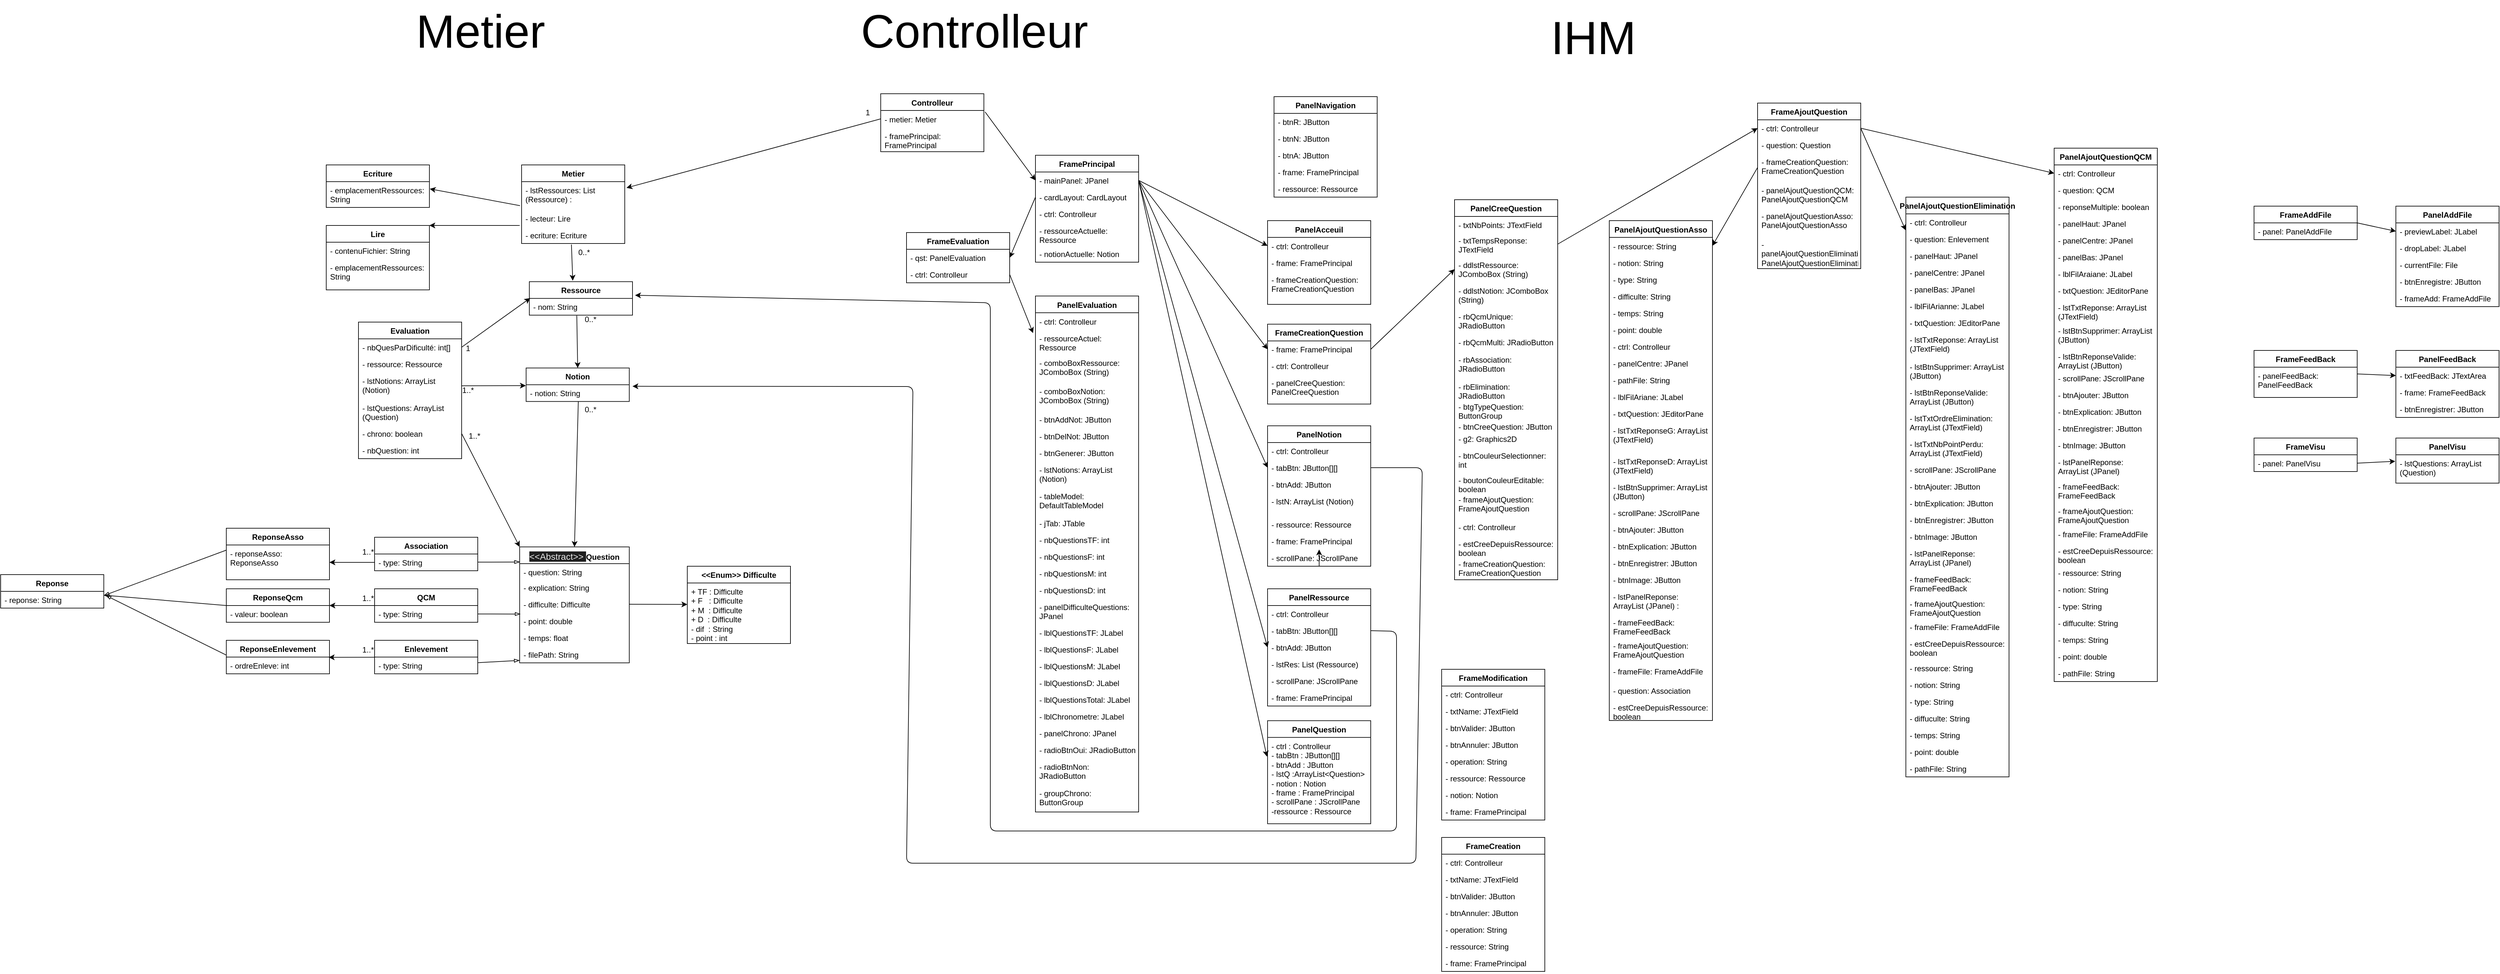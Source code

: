 <mxfile>
    <diagram id="mpH_6GmrIIGyXC01exip" name="Page-1">
        <mxGraphModel dx="4583" dy="1808" grid="1" gridSize="10" guides="1" tooltips="1" connect="1" arrows="1" fold="1" page="0" pageScale="1" pageWidth="850" pageHeight="1100" math="0" shadow="0">
            <root>
                <mxCell id="0"/>
                <mxCell id="1" parent="0"/>
                <mxCell id="57" value="&lt;span style=&quot;text-align: start;&quot;&gt;&lt;font face=&quot;Arial, sans-serif&quot; color=&quot;#e8e8e8&quot;&gt;&lt;span style=&quot;font-size: 14px; font-weight: 400; background-color: rgb(31, 31, 31);&quot;&gt;&amp;lt;&amp;lt;Abstract&amp;gt;&amp;gt;&amp;nbsp;&lt;/span&gt;&lt;/font&gt;&lt;/span&gt;&lt;span style=&quot;background-color: initial;&quot;&gt;Question&lt;/span&gt;&lt;span style=&quot;text-align: start;&quot;&gt;&lt;font face=&quot;Arial, sans-serif&quot; color=&quot;#e8e8e8&quot;&gt;&lt;span style=&quot;font-size: 14px; font-weight: 400; background-color: rgb(31, 31, 31);&quot;&gt;&lt;br&gt;&lt;/span&gt;&lt;/font&gt;&lt;/span&gt;" style="swimlane;fontStyle=1;align=center;verticalAlign=top;childLayout=stackLayout;horizontal=1;startSize=26;horizontalStack=0;resizeParent=1;resizeParentMax=0;resizeLast=0;collapsible=1;marginBottom=0;whiteSpace=wrap;html=1;swimlaneLine=1;glass=0;rounded=0;" parent="1" vertex="1">
                    <mxGeometry x="-430" y="619" width="170" height="180" as="geometry">
                        <mxRectangle x="-390" y="295" width="120" height="40" as="alternateBounds"/>
                    </mxGeometry>
                </mxCell>
                <mxCell id="58" value="- question: String" style="text;strokeColor=none;fillColor=none;align=left;verticalAlign=top;spacingLeft=4;spacingRight=4;overflow=hidden;rotatable=0;points=[[0,0.5],[1,0.5]];portConstraint=eastwest;whiteSpace=wrap;html=1;flipH=1;flipV=1;" parent="57" vertex="1">
                    <mxGeometry y="26" width="170" height="24" as="geometry"/>
                </mxCell>
                <mxCell id="59" value="- explication: String" style="text;strokeColor=none;fillColor=none;align=left;verticalAlign=top;spacingLeft=4;spacingRight=4;overflow=hidden;rotatable=0;points=[[0,0.5],[1,0.5]];portConstraint=eastwest;whiteSpace=wrap;html=1;" parent="57" vertex="1">
                    <mxGeometry y="50" width="170" height="26" as="geometry"/>
                </mxCell>
                <mxCell id="60" value="- difficulte: Difficulte" style="text;strokeColor=none;fillColor=none;align=left;verticalAlign=top;spacingLeft=4;spacingRight=4;overflow=hidden;rotatable=0;points=[[0,0.5],[1,0.5]];portConstraint=eastwest;whiteSpace=wrap;html=1;" parent="57" vertex="1">
                    <mxGeometry y="76" width="170" height="26" as="geometry"/>
                </mxCell>
                <mxCell id="61" value="- point: double" style="text;strokeColor=none;fillColor=none;align=left;verticalAlign=top;spacingLeft=4;spacingRight=4;overflow=hidden;rotatable=0;points=[[0,0.5],[1,0.5]];portConstraint=eastwest;whiteSpace=wrap;html=1;" parent="57" vertex="1">
                    <mxGeometry y="102" width="170" height="26" as="geometry"/>
                </mxCell>
                <mxCell id="62" value="- temps: float" style="text;strokeColor=none;fillColor=none;align=left;verticalAlign=top;spacingLeft=4;spacingRight=4;overflow=hidden;rotatable=0;points=[[0,0.5],[1,0.5]];portConstraint=eastwest;whiteSpace=wrap;html=1;" parent="57" vertex="1">
                    <mxGeometry y="128" width="170" height="26" as="geometry"/>
                </mxCell>
                <mxCell id="63" value="- filePath: String" style="text;strokeColor=none;fillColor=none;align=left;verticalAlign=top;spacingLeft=4;spacingRight=4;overflow=hidden;rotatable=0;points=[[0,0.5],[1,0.5]];portConstraint=eastwest;whiteSpace=wrap;html=1;" parent="57" vertex="1">
                    <mxGeometry y="154" width="170" height="26" as="geometry"/>
                </mxCell>
                <mxCell id="26" value="Association" style="swimlane;fontStyle=1;align=center;verticalAlign=top;childLayout=stackLayout;horizontal=1;startSize=26;horizontalStack=0;resizeParent=1;resizeParentMax=0;resizeLast=0;collapsible=1;marginBottom=0;whiteSpace=wrap;html=1;" parent="1" vertex="1">
                    <mxGeometry x="-655" y="604" width="160" height="52" as="geometry"/>
                </mxCell>
                <mxCell id="27" value="- type: String" style="text;strokeColor=none;fillColor=none;align=left;verticalAlign=top;spacingLeft=4;spacingRight=4;overflow=hidden;rotatable=0;points=[[0,0.5],[1,0.5]];portConstraint=eastwest;whiteSpace=wrap;html=1;" parent="26" vertex="1">
                    <mxGeometry y="26" width="160" height="26" as="geometry"/>
                </mxCell>
                <mxCell id="212" style="edgeStyle=none;html=1;entryX=1;entryY=0.5;entryDx=0;entryDy=0;endArrow=classic;endFill=1;" parent="1" source="38" target="144" edge="1">
                    <mxGeometry relative="1" as="geometry"/>
                </mxCell>
                <mxCell id="38" value="QCM" style="swimlane;fontStyle=1;align=center;verticalAlign=top;childLayout=stackLayout;horizontal=1;startSize=26;horizontalStack=0;resizeParent=1;resizeParentMax=0;resizeLast=0;collapsible=1;marginBottom=0;whiteSpace=wrap;html=1;" parent="1" vertex="1">
                    <mxGeometry x="-655" y="684" width="160" height="52" as="geometry"/>
                </mxCell>
                <mxCell id="39" value="- type: String" style="text;strokeColor=none;fillColor=none;align=left;verticalAlign=top;spacingLeft=4;spacingRight=4;overflow=hidden;rotatable=0;points=[[0,0.5],[1,0.5]];portConstraint=eastwest;whiteSpace=wrap;html=1;" parent="38" vertex="1">
                    <mxGeometry y="26" width="160" height="26" as="geometry"/>
                </mxCell>
                <mxCell id="213" style="edgeStyle=none;html=1;entryX=0.993;entryY=0.015;entryDx=0;entryDy=0;entryPerimeter=0;endArrow=classic;endFill=1;" parent="1" source="47" target="138" edge="1">
                    <mxGeometry relative="1" as="geometry"/>
                </mxCell>
                <mxCell id="47" value="Enlevement" style="swimlane;fontStyle=1;align=center;verticalAlign=top;childLayout=stackLayout;horizontal=1;startSize=26;horizontalStack=0;resizeParent=1;resizeParentMax=0;resizeLast=0;collapsible=1;marginBottom=0;whiteSpace=wrap;html=1;" parent="1" vertex="1">
                    <mxGeometry x="-655" y="764" width="160" height="52" as="geometry"/>
                </mxCell>
                <mxCell id="48" value="- type: String" style="text;strokeColor=none;fillColor=none;align=left;verticalAlign=top;spacingLeft=4;spacingRight=4;overflow=hidden;rotatable=0;points=[[0,0.5],[1,0.5]];portConstraint=eastwest;whiteSpace=wrap;html=1;" parent="47" vertex="1">
                    <mxGeometry y="26" width="160" height="26" as="geometry"/>
                </mxCell>
                <mxCell id="70" value="Notion" style="swimlane;fontStyle=1;align=center;verticalAlign=top;childLayout=stackLayout;horizontal=1;startSize=26;horizontalStack=0;resizeParent=1;resizeParentMax=0;resizeLast=0;collapsible=1;marginBottom=0;whiteSpace=wrap;html=1;" parent="1" vertex="1">
                    <mxGeometry x="-420" y="341.25" width="160" height="52" as="geometry"/>
                </mxCell>
                <mxCell id="71" value="- notion: String" style="text;strokeColor=none;fillColor=none;align=left;verticalAlign=top;spacingLeft=4;spacingRight=4;overflow=hidden;rotatable=0;points=[[0,0.5],[1,0.5]];portConstraint=eastwest;whiteSpace=wrap;html=1;" parent="70" vertex="1">
                    <mxGeometry y="26" width="160" height="26" as="geometry"/>
                </mxCell>
                <mxCell id="95" value="Ressource" style="swimlane;fontStyle=1;align=center;verticalAlign=top;childLayout=stackLayout;horizontal=1;startSize=26;horizontalStack=0;resizeParent=1;resizeParentMax=0;resizeLast=0;collapsible=1;marginBottom=0;whiteSpace=wrap;html=1;" parent="1" vertex="1">
                    <mxGeometry x="-415" y="207.25" width="160" height="52" as="geometry"/>
                </mxCell>
                <mxCell id="96" value="- nom: String" style="text;strokeColor=none;fillColor=none;align=left;verticalAlign=top;spacingLeft=4;spacingRight=4;overflow=hidden;rotatable=0;points=[[0,0.5],[1,0.5]];portConstraint=eastwest;whiteSpace=wrap;html=1;" parent="95" vertex="1">
                    <mxGeometry y="26" width="160" height="26" as="geometry"/>
                </mxCell>
                <mxCell id="124" value="Reponse" style="swimlane;fontStyle=1;align=center;verticalAlign=top;childLayout=stackLayout;horizontal=1;startSize=26;horizontalStack=0;resizeParent=1;resizeParentMax=0;resizeLast=0;collapsible=1;marginBottom=0;whiteSpace=wrap;html=1;" parent="1" vertex="1">
                    <mxGeometry x="-1235" y="662" width="160" height="52" as="geometry"/>
                </mxCell>
                <mxCell id="125" value="- reponse: String" style="text;strokeColor=none;fillColor=none;align=left;verticalAlign=top;spacingLeft=4;spacingRight=4;overflow=hidden;rotatable=0;points=[[0,0.5],[1,0.5]];portConstraint=eastwest;whiteSpace=wrap;html=1;" parent="124" vertex="1">
                    <mxGeometry y="26" width="160" height="26" as="geometry"/>
                </mxCell>
                <mxCell id="206" style="edgeStyle=none;html=1;exitX=0;exitY=0.148;exitDx=0;exitDy=0;endArrow=blockThin;endFill=0;exitPerimeter=0;" parent="1" source="130" edge="1">
                    <mxGeometry relative="1" as="geometry">
                        <mxPoint x="-1075" y="694.5" as="targetPoint"/>
                    </mxGeometry>
                </mxCell>
                <mxCell id="129" value="ReponseAsso" style="swimlane;fontStyle=1;align=center;verticalAlign=top;childLayout=stackLayout;horizontal=1;startSize=26;horizontalStack=0;resizeParent=1;resizeParentMax=0;resizeLast=0;collapsible=1;marginBottom=0;whiteSpace=wrap;html=1;" parent="1" vertex="1">
                    <mxGeometry x="-885" y="590" width="160" height="80" as="geometry"/>
                </mxCell>
                <mxCell id="130" value="- reponseAsso: ReponseAsso" style="text;strokeColor=none;fillColor=none;align=left;verticalAlign=top;spacingLeft=4;spacingRight=4;overflow=hidden;rotatable=0;points=[[0,0.5],[1,0.5]];portConstraint=eastwest;whiteSpace=wrap;html=1;" parent="129" vertex="1">
                    <mxGeometry y="26" width="160" height="54" as="geometry"/>
                </mxCell>
                <mxCell id="205" style="edgeStyle=none;html=1;endArrow=blockThin;endFill=0;entryX=1.019;entryY=0.245;entryDx=0;entryDy=0;entryPerimeter=0;exitX=0.003;exitY=-0.108;exitDx=0;exitDy=0;exitPerimeter=0;" parent="1" source="138" target="125" edge="1">
                    <mxGeometry relative="1" as="geometry">
                        <mxPoint x="-1075.8" y="673.21" as="targetPoint"/>
                    </mxGeometry>
                </mxCell>
                <mxCell id="137" value="ReponseEnlevement" style="swimlane;fontStyle=1;align=center;verticalAlign=top;childLayout=stackLayout;horizontal=1;startSize=26;horizontalStack=0;resizeParent=1;resizeParentMax=0;resizeLast=0;collapsible=1;marginBottom=0;whiteSpace=wrap;html=1;" parent="1" vertex="1">
                    <mxGeometry x="-885" y="764" width="160" height="52" as="geometry"/>
                </mxCell>
                <mxCell id="138" value="- ordreEnleve: int" style="text;strokeColor=none;fillColor=none;align=left;verticalAlign=top;spacingLeft=4;spacingRight=4;overflow=hidden;rotatable=0;points=[[0,0.5],[1,0.5]];portConstraint=eastwest;whiteSpace=wrap;html=1;" parent="137" vertex="1">
                    <mxGeometry y="26" width="160" height="26" as="geometry"/>
                </mxCell>
                <mxCell id="204" style="edgeStyle=none;html=1;exitX=0;exitY=0.5;exitDx=0;exitDy=0;endArrow=blockThin;endFill=0;" parent="1" source="144" edge="1">
                    <mxGeometry relative="1" as="geometry">
                        <mxPoint x="-1075" y="694" as="targetPoint"/>
                    </mxGeometry>
                </mxCell>
                <mxCell id="144" value="ReponseQcm" style="swimlane;fontStyle=1;align=center;verticalAlign=top;childLayout=stackLayout;horizontal=1;startSize=26;horizontalStack=0;resizeParent=1;resizeParentMax=0;resizeLast=0;collapsible=1;marginBottom=0;whiteSpace=wrap;html=1;" parent="1" vertex="1">
                    <mxGeometry x="-885" y="684" width="160" height="52" as="geometry"/>
                </mxCell>
                <mxCell id="145" value="- valeur: boolean" style="text;strokeColor=none;fillColor=none;align=left;verticalAlign=top;spacingLeft=4;spacingRight=4;overflow=hidden;rotatable=0;points=[[0,0.5],[1,0.5]];portConstraint=eastwest;whiteSpace=wrap;html=1;" parent="144" vertex="1">
                    <mxGeometry y="26" width="160" height="26" as="geometry"/>
                </mxCell>
                <mxCell id="149" value="Ecriture" style="swimlane;fontStyle=1;align=center;verticalAlign=top;childLayout=stackLayout;horizontal=1;startSize=26;horizontalStack=0;resizeParent=1;resizeParentMax=0;resizeLast=0;collapsible=1;marginBottom=0;whiteSpace=wrap;html=1;" parent="1" vertex="1">
                    <mxGeometry x="-730" y="26" width="160" height="66" as="geometry"/>
                </mxCell>
                <mxCell id="150" value="- emplacementRessources: String" style="text;strokeColor=none;fillColor=none;align=left;verticalAlign=top;spacingLeft=4;spacingRight=4;overflow=hidden;rotatable=0;points=[[0,0.5],[1,0.5]];portConstraint=eastwest;whiteSpace=wrap;html=1;" parent="149" vertex="1">
                    <mxGeometry y="26" width="160" height="40" as="geometry"/>
                </mxCell>
                <mxCell id="169" value="Lire" style="swimlane;fontStyle=1;align=center;verticalAlign=top;childLayout=stackLayout;horizontal=1;startSize=26;horizontalStack=0;resizeParent=1;resizeParentMax=0;resizeLast=0;collapsible=1;marginBottom=0;whiteSpace=wrap;html=1;" parent="1" vertex="1">
                    <mxGeometry x="-730" y="120" width="160" height="100" as="geometry"/>
                </mxCell>
                <mxCell id="170" value="- contenuFichier: String" style="text;strokeColor=none;fillColor=none;align=left;verticalAlign=top;spacingLeft=4;spacingRight=4;overflow=hidden;rotatable=0;points=[[0,0.5],[1,0.5]];portConstraint=eastwest;whiteSpace=wrap;html=1;" parent="169" vertex="1">
                    <mxGeometry y="26" width="160" height="26" as="geometry"/>
                </mxCell>
                <mxCell id="171" value="- emplacementRessources: String" style="text;strokeColor=none;fillColor=none;align=left;verticalAlign=top;spacingLeft=4;spacingRight=4;overflow=hidden;rotatable=0;points=[[0,0.5],[1,0.5]];portConstraint=eastwest;whiteSpace=wrap;html=1;" parent="169" vertex="1">
                    <mxGeometry y="52" width="160" height="48" as="geometry"/>
                </mxCell>
                <mxCell id="179" value="Evaluation" style="swimlane;fontStyle=1;align=center;verticalAlign=top;childLayout=stackLayout;horizontal=1;startSize=26;horizontalStack=0;resizeParent=1;resizeParentMax=0;resizeLast=0;collapsible=1;marginBottom=0;whiteSpace=wrap;html=1;" parent="1" vertex="1">
                    <mxGeometry x="-680" y="270" width="160" height="212" as="geometry"/>
                </mxCell>
                <mxCell id="180" value="- nbQuesParDificulté: int[]" style="text;strokeColor=none;fillColor=none;align=left;verticalAlign=top;spacingLeft=4;spacingRight=4;overflow=hidden;rotatable=0;points=[[0,0.5],[1,0.5]];portConstraint=eastwest;whiteSpace=wrap;html=1;" parent="179" vertex="1">
                    <mxGeometry y="26" width="160" height="26" as="geometry"/>
                </mxCell>
                <mxCell id="181" value="- ressource: Ressource" style="text;strokeColor=none;fillColor=none;align=left;verticalAlign=top;spacingLeft=4;spacingRight=4;overflow=hidden;rotatable=0;points=[[0,0.5],[1,0.5]];portConstraint=eastwest;whiteSpace=wrap;html=1;" parent="179" vertex="1">
                    <mxGeometry y="52" width="160" height="26" as="geometry"/>
                </mxCell>
                <mxCell id="182" value="- lstNotions: ArrayList (Notion)&amp;nbsp;" style="text;strokeColor=none;fillColor=none;align=left;verticalAlign=top;spacingLeft=4;spacingRight=4;overflow=hidden;rotatable=0;points=[[0,0.5],[1,0.5]];portConstraint=eastwest;whiteSpace=wrap;html=1;" parent="179" vertex="1">
                    <mxGeometry y="78" width="160" height="42" as="geometry"/>
                </mxCell>
                <mxCell id="183" value="- lstQuestions: ArrayList (Question)" style="text;strokeColor=none;fillColor=none;align=left;verticalAlign=top;spacingLeft=4;spacingRight=4;overflow=hidden;rotatable=0;points=[[0,0.5],[1,0.5]];portConstraint=eastwest;whiteSpace=wrap;html=1;" parent="179" vertex="1">
                    <mxGeometry y="120" width="160" height="40" as="geometry"/>
                </mxCell>
                <mxCell id="184" value="- chrono: boolean" style="text;strokeColor=none;fillColor=none;align=left;verticalAlign=top;spacingLeft=4;spacingRight=4;overflow=hidden;rotatable=0;points=[[0,0.5],[1,0.5]];portConstraint=eastwest;whiteSpace=wrap;html=1;" parent="179" vertex="1">
                    <mxGeometry y="160" width="160" height="26" as="geometry"/>
                </mxCell>
                <mxCell id="185" value="- nbQuestion: int" style="text;strokeColor=none;fillColor=none;align=left;verticalAlign=top;spacingLeft=4;spacingRight=4;overflow=hidden;rotatable=0;points=[[0,0.5],[1,0.5]];portConstraint=eastwest;whiteSpace=wrap;html=1;" parent="179" vertex="1">
                    <mxGeometry y="186" width="160" height="26" as="geometry"/>
                </mxCell>
                <mxCell id="202" style="edgeStyle=none;html=1;entryX=1;entryY=0;entryDx=0;entryDy=0;" parent="1" target="169" edge="1">
                    <mxGeometry relative="1" as="geometry">
                        <mxPoint x="-560" y="220" as="targetPoint"/>
                        <mxPoint x="-430" y="120" as="sourcePoint"/>
                    </mxGeometry>
                </mxCell>
                <mxCell id="197" value="Metier" style="swimlane;fontStyle=1;align=center;verticalAlign=top;childLayout=stackLayout;horizontal=1;startSize=26;horizontalStack=0;resizeParent=1;resizeParentMax=0;resizeLast=0;collapsible=1;marginBottom=0;whiteSpace=wrap;html=1;" parent="1" vertex="1">
                    <mxGeometry x="-427" y="26" width="160" height="122" as="geometry"/>
                </mxCell>
                <mxCell id="198" value="- lstRessources: List (Ressource) :" style="text;strokeColor=none;fillColor=none;align=left;verticalAlign=top;spacingLeft=4;spacingRight=4;overflow=hidden;rotatable=0;points=[[0,0.5],[1,0.5]];portConstraint=eastwest;whiteSpace=wrap;html=1;" parent="197" vertex="1">
                    <mxGeometry y="26" width="160" height="44" as="geometry"/>
                </mxCell>
                <mxCell id="199" value="- lecteur: Lire" style="text;strokeColor=none;fillColor=none;align=left;verticalAlign=top;spacingLeft=4;spacingRight=4;overflow=hidden;rotatable=0;points=[[0,0.5],[1,0.5]];portConstraint=eastwest;whiteSpace=wrap;html=1;" parent="197" vertex="1">
                    <mxGeometry y="70" width="160" height="26" as="geometry"/>
                </mxCell>
                <mxCell id="200" value="- ecriture: Ecriture" style="text;strokeColor=none;fillColor=none;align=left;verticalAlign=top;spacingLeft=4;spacingRight=4;overflow=hidden;rotatable=0;points=[[0,0.5],[1,0.5]];portConstraint=eastwest;whiteSpace=wrap;html=1;" parent="197" vertex="1">
                    <mxGeometry y="96" width="160" height="26" as="geometry"/>
                </mxCell>
                <mxCell id="o2nVuf2Rkm62ZRDJfMa0-200" value="Controlleur" style="swimlane;fontStyle=1;align=center;verticalAlign=top;childLayout=stackLayout;horizontal=1;startSize=26;horizontalStack=0;resizeParent=1;resizeParentMax=0;resizeLast=0;collapsible=1;marginBottom=0;whiteSpace=wrap;html=1;" parent="1" vertex="1">
                    <mxGeometry x="130" y="-84.5" width="160" height="90" as="geometry"/>
                </mxCell>
                <mxCell id="o2nVuf2Rkm62ZRDJfMa0-201" value="- metier: Metier" style="text;strokeColor=none;fillColor=none;align=left;verticalAlign=top;spacingLeft=4;spacingRight=4;overflow=hidden;rotatable=0;points=[[0,0.5],[1,0.5]];portConstraint=eastwest;whiteSpace=wrap;html=1;" parent="o2nVuf2Rkm62ZRDJfMa0-200" vertex="1">
                    <mxGeometry y="26" width="160" height="26" as="geometry"/>
                </mxCell>
                <mxCell id="o2nVuf2Rkm62ZRDJfMa0-202" value="- framePrincipal: FramePrincipal" style="text;strokeColor=none;fillColor=none;align=left;verticalAlign=top;spacingLeft=4;spacingRight=4;overflow=hidden;rotatable=0;points=[[0,0.5],[1,0.5]];portConstraint=eastwest;whiteSpace=wrap;html=1;" parent="o2nVuf2Rkm62ZRDJfMa0-200" vertex="1">
                    <mxGeometry y="52" width="160" height="38" as="geometry"/>
                </mxCell>
                <mxCell id="201" style="edgeStyle=none;html=1;exitX=-0.016;exitY=0.846;exitDx=0;exitDy=0;entryX=1.004;entryY=0.28;entryDx=0;entryDy=0;exitPerimeter=0;entryPerimeter=0;" parent="1" source="198" target="150" edge="1">
                    <mxGeometry relative="1" as="geometry"/>
                </mxCell>
                <mxCell id="o2nVuf2Rkm62ZRDJfMa0-228" value="&lt;font style=&quot;font-size: 72px;&quot;&gt;Metier&lt;/font&gt;" style="text;html=1;align=center;verticalAlign=middle;resizable=0;points=[];autosize=1;strokeColor=none;fillColor=none;" parent="1" vertex="1">
                    <mxGeometry x="-600" y="-230" width="218" height="98" as="geometry"/>
                </mxCell>
                <mxCell id="o2nVuf2Rkm62ZRDJfMa0-229" value="&lt;font style=&quot;font-size: 72px;&quot;&gt;Controlleur&lt;/font&gt;" style="text;html=1;align=center;verticalAlign=middle;resizable=0;points=[];autosize=1;strokeColor=none;fillColor=none;" parent="1" vertex="1">
                    <mxGeometry x="90" y="-230" width="370" height="98" as="geometry"/>
                </mxCell>
                <mxCell id="o2nVuf2Rkm62ZRDJfMa0-230" value="&lt;font style=&quot;font-size: 72px;&quot;&gt;IHM&lt;/font&gt;" style="text;html=1;align=center;verticalAlign=middle;resizable=0;points=[];autosize=1;strokeColor=none;fillColor=none;" parent="1" vertex="1">
                    <mxGeometry x="1160" y="-220" width="150" height="98" as="geometry"/>
                </mxCell>
                <mxCell id="203" style="edgeStyle=none;html=1;entryX=0.421;entryY=-0.03;entryDx=0;entryDy=0;entryPerimeter=0;exitX=0.483;exitY=1.064;exitDx=0;exitDy=0;exitPerimeter=0;" parent="1" source="200" target="95" edge="1">
                    <mxGeometry relative="1" as="geometry">
                        <mxPoint x="-710" y="231.25" as="sourcePoint"/>
                    </mxGeometry>
                </mxCell>
                <mxCell id="476" style="edgeStyle=none;html=1;exitX=1;exitY=0.5;exitDx=0;exitDy=0;entryX=0;entryY=0.5;entryDx=0;entryDy=0;" edge="1" parent="1" source="o2nVuf2Rkm62ZRDJfMa0-231" target="o2nVuf2Rkm62ZRDJfMa0-237">
                    <mxGeometry relative="1" as="geometry"/>
                </mxCell>
                <mxCell id="o2nVuf2Rkm62ZRDJfMa0-231" value="FrameAddFile" style="swimlane;fontStyle=1;align=center;verticalAlign=top;childLayout=stackLayout;horizontal=1;startSize=26;horizontalStack=0;resizeParent=1;resizeParentMax=0;resizeLast=0;collapsible=1;marginBottom=0;whiteSpace=wrap;html=1;" parent="1" vertex="1">
                    <mxGeometry x="2260" y="90" width="160" height="52" as="geometry"/>
                </mxCell>
                <mxCell id="o2nVuf2Rkm62ZRDJfMa0-232" value="- panel: PanelAddFile" style="text;strokeColor=none;fillColor=none;align=left;verticalAlign=top;spacingLeft=4;spacingRight=4;overflow=hidden;rotatable=0;points=[[0,0.5],[1,0.5]];portConstraint=eastwest;whiteSpace=wrap;html=1;" parent="o2nVuf2Rkm62ZRDJfMa0-231" vertex="1">
                    <mxGeometry y="26" width="160" height="26" as="geometry"/>
                </mxCell>
                <mxCell id="o2nVuf2Rkm62ZRDJfMa0-236" value="PanelAddFile" style="swimlane;fontStyle=1;align=center;verticalAlign=top;childLayout=stackLayout;horizontal=1;startSize=26;horizontalStack=0;resizeParent=1;resizeParentMax=0;resizeLast=0;collapsible=1;marginBottom=0;whiteSpace=wrap;html=1;" parent="1" vertex="1">
                    <mxGeometry x="2480" y="90" width="160" height="156" as="geometry"/>
                </mxCell>
                <mxCell id="o2nVuf2Rkm62ZRDJfMa0-237" value="- previewLabel: JLabel" style="text;strokeColor=none;fillColor=none;align=left;verticalAlign=top;spacingLeft=4;spacingRight=4;overflow=hidden;rotatable=0;points=[[0,0.5],[1,0.5]];portConstraint=eastwest;whiteSpace=wrap;html=1;" parent="o2nVuf2Rkm62ZRDJfMa0-236" vertex="1">
                    <mxGeometry y="26" width="160" height="26" as="geometry"/>
                </mxCell>
                <mxCell id="o2nVuf2Rkm62ZRDJfMa0-238" value="- dropLabel: JLabel" style="text;strokeColor=none;fillColor=none;align=left;verticalAlign=top;spacingLeft=4;spacingRight=4;overflow=hidden;rotatable=0;points=[[0,0.5],[1,0.5]];portConstraint=eastwest;whiteSpace=wrap;html=1;" parent="o2nVuf2Rkm62ZRDJfMa0-236" vertex="1">
                    <mxGeometry y="52" width="160" height="26" as="geometry"/>
                </mxCell>
                <mxCell id="o2nVuf2Rkm62ZRDJfMa0-239" value="- currentFile: File" style="text;strokeColor=none;fillColor=none;align=left;verticalAlign=top;spacingLeft=4;spacingRight=4;overflow=hidden;rotatable=0;points=[[0,0.5],[1,0.5]];portConstraint=eastwest;whiteSpace=wrap;html=1;" parent="o2nVuf2Rkm62ZRDJfMa0-236" vertex="1">
                    <mxGeometry y="78" width="160" height="26" as="geometry"/>
                </mxCell>
                <mxCell id="o2nVuf2Rkm62ZRDJfMa0-240" value="- btnEnregistre: JButton" style="text;strokeColor=none;fillColor=none;align=left;verticalAlign=top;spacingLeft=4;spacingRight=4;overflow=hidden;rotatable=0;points=[[0,0.5],[1,0.5]];portConstraint=eastwest;whiteSpace=wrap;html=1;" parent="o2nVuf2Rkm62ZRDJfMa0-236" vertex="1">
                    <mxGeometry y="104" width="160" height="26" as="geometry"/>
                </mxCell>
                <mxCell id="o2nVuf2Rkm62ZRDJfMa0-241" value="- frameAdd: FrameAddFile" style="text;strokeColor=none;fillColor=none;align=left;verticalAlign=top;spacingLeft=4;spacingRight=4;overflow=hidden;rotatable=0;points=[[0,0.5],[1,0.5]];portConstraint=eastwest;whiteSpace=wrap;html=1;" parent="o2nVuf2Rkm62ZRDJfMa0-236" vertex="1">
                    <mxGeometry y="130" width="160" height="26" as="geometry"/>
                </mxCell>
                <mxCell id="o2nVuf2Rkm62ZRDJfMa0-251" value="FrameAjoutQuestion" style="swimlane;fontStyle=1;align=center;verticalAlign=top;childLayout=stackLayout;horizontal=1;startSize=26;horizontalStack=0;resizeParent=1;resizeParentMax=0;resizeLast=0;collapsible=1;marginBottom=0;whiteSpace=wrap;html=1;" parent="1" vertex="1">
                    <mxGeometry x="1490" y="-70" width="160" height="257" as="geometry"/>
                </mxCell>
                <mxCell id="o2nVuf2Rkm62ZRDJfMa0-252" value="- ctrl: Controlleur" style="text;strokeColor=none;fillColor=none;align=left;verticalAlign=top;spacingLeft=4;spacingRight=4;overflow=hidden;rotatable=0;points=[[0,0.5],[1,0.5]];portConstraint=eastwest;whiteSpace=wrap;html=1;" parent="o2nVuf2Rkm62ZRDJfMa0-251" vertex="1">
                    <mxGeometry y="26" width="160" height="26" as="geometry"/>
                </mxCell>
                <mxCell id="o2nVuf2Rkm62ZRDJfMa0-253" value="- question: Question" style="text;strokeColor=none;fillColor=none;align=left;verticalAlign=top;spacingLeft=4;spacingRight=4;overflow=hidden;rotatable=0;points=[[0,0.5],[1,0.5]];portConstraint=eastwest;whiteSpace=wrap;html=1;" parent="o2nVuf2Rkm62ZRDJfMa0-251" vertex="1">
                    <mxGeometry y="52" width="160" height="26" as="geometry"/>
                </mxCell>
                <mxCell id="o2nVuf2Rkm62ZRDJfMa0-254" value="- frameCreationQuestion: FrameCreationQuestion" style="text;strokeColor=none;fillColor=none;align=left;verticalAlign=top;spacingLeft=4;spacingRight=4;overflow=hidden;rotatable=0;points=[[0,0.5],[1,0.5]];portConstraint=eastwest;whiteSpace=wrap;html=1;" parent="o2nVuf2Rkm62ZRDJfMa0-251" vertex="1">
                    <mxGeometry y="78" width="160" height="44" as="geometry"/>
                </mxCell>
                <mxCell id="o2nVuf2Rkm62ZRDJfMa0-255" value="- panelAjoutQuestionQCM: PanelAjoutQuestionQCM" style="text;strokeColor=none;fillColor=none;align=left;verticalAlign=top;spacingLeft=4;spacingRight=4;overflow=hidden;rotatable=0;points=[[0,0.5],[1,0.5]];portConstraint=eastwest;whiteSpace=wrap;html=1;" parent="o2nVuf2Rkm62ZRDJfMa0-251" vertex="1">
                    <mxGeometry y="122" width="160" height="40" as="geometry"/>
                </mxCell>
                <mxCell id="o2nVuf2Rkm62ZRDJfMa0-256" value="- panelAjoutQuestionAsso: PanelAjoutQuestionAsso" style="text;strokeColor=none;fillColor=none;align=left;verticalAlign=top;spacingLeft=4;spacingRight=4;overflow=hidden;rotatable=0;points=[[0,0.5],[1,0.5]];portConstraint=eastwest;whiteSpace=wrap;html=1;" parent="o2nVuf2Rkm62ZRDJfMa0-251" vertex="1">
                    <mxGeometry y="162" width="160" height="44" as="geometry"/>
                </mxCell>
                <mxCell id="o2nVuf2Rkm62ZRDJfMa0-257" value="-panelAjoutQuestionElimination: PanelAjoutQuestionElimination" style="text;strokeColor=none;fillColor=none;align=left;verticalAlign=top;spacingLeft=4;spacingRight=4;overflow=hidden;rotatable=0;points=[[0,0.5],[1,0.5]];portConstraint=eastwest;whiteSpace=wrap;html=1;" parent="o2nVuf2Rkm62ZRDJfMa0-251" vertex="1">
                    <mxGeometry y="206" width="160" height="51" as="geometry"/>
                </mxCell>
                <mxCell id="o2nVuf2Rkm62ZRDJfMa0-261" value="FrameCreation" style="swimlane;fontStyle=1;align=center;verticalAlign=top;childLayout=stackLayout;horizontal=1;startSize=26;horizontalStack=0;resizeParent=1;resizeParentMax=0;resizeLast=0;collapsible=1;marginBottom=0;whiteSpace=wrap;html=1;" parent="1" vertex="1">
                    <mxGeometry x="1000" y="1070" width="160" height="208" as="geometry"/>
                </mxCell>
                <mxCell id="o2nVuf2Rkm62ZRDJfMa0-262" value="- ctrl: Controlleur" style="text;strokeColor=none;fillColor=none;align=left;verticalAlign=top;spacingLeft=4;spacingRight=4;overflow=hidden;rotatable=0;points=[[0,0.5],[1,0.5]];portConstraint=eastwest;whiteSpace=wrap;html=1;" parent="o2nVuf2Rkm62ZRDJfMa0-261" vertex="1">
                    <mxGeometry y="26" width="160" height="26" as="geometry"/>
                </mxCell>
                <mxCell id="o2nVuf2Rkm62ZRDJfMa0-263" value="- txtName: JTextField" style="text;strokeColor=none;fillColor=none;align=left;verticalAlign=top;spacingLeft=4;spacingRight=4;overflow=hidden;rotatable=0;points=[[0,0.5],[1,0.5]];portConstraint=eastwest;whiteSpace=wrap;html=1;" parent="o2nVuf2Rkm62ZRDJfMa0-261" vertex="1">
                    <mxGeometry y="52" width="160" height="26" as="geometry"/>
                </mxCell>
                <mxCell id="o2nVuf2Rkm62ZRDJfMa0-264" value="- btnValider: JButton" style="text;strokeColor=none;fillColor=none;align=left;verticalAlign=top;spacingLeft=4;spacingRight=4;overflow=hidden;rotatable=0;points=[[0,0.5],[1,0.5]];portConstraint=eastwest;whiteSpace=wrap;html=1;" parent="o2nVuf2Rkm62ZRDJfMa0-261" vertex="1">
                    <mxGeometry y="78" width="160" height="26" as="geometry"/>
                </mxCell>
                <mxCell id="o2nVuf2Rkm62ZRDJfMa0-265" value="- btnAnnuler: JButton" style="text;strokeColor=none;fillColor=none;align=left;verticalAlign=top;spacingLeft=4;spacingRight=4;overflow=hidden;rotatable=0;points=[[0,0.5],[1,0.5]];portConstraint=eastwest;whiteSpace=wrap;html=1;" parent="o2nVuf2Rkm62ZRDJfMa0-261" vertex="1">
                    <mxGeometry y="104" width="160" height="26" as="geometry"/>
                </mxCell>
                <mxCell id="o2nVuf2Rkm62ZRDJfMa0-266" value="- operation: String" style="text;strokeColor=none;fillColor=none;align=left;verticalAlign=top;spacingLeft=4;spacingRight=4;overflow=hidden;rotatable=0;points=[[0,0.5],[1,0.5]];portConstraint=eastwest;whiteSpace=wrap;html=1;" parent="o2nVuf2Rkm62ZRDJfMa0-261" vertex="1">
                    <mxGeometry y="130" width="160" height="26" as="geometry"/>
                </mxCell>
                <mxCell id="o2nVuf2Rkm62ZRDJfMa0-267" value="- ressource: String" style="text;strokeColor=none;fillColor=none;align=left;verticalAlign=top;spacingLeft=4;spacingRight=4;overflow=hidden;rotatable=0;points=[[0,0.5],[1,0.5]];portConstraint=eastwest;whiteSpace=wrap;html=1;" parent="o2nVuf2Rkm62ZRDJfMa0-261" vertex="1">
                    <mxGeometry y="156" width="160" height="26" as="geometry"/>
                </mxCell>
                <mxCell id="o2nVuf2Rkm62ZRDJfMa0-268" value="- frame: FramePrincipal" style="text;strokeColor=none;fillColor=none;align=left;verticalAlign=top;spacingLeft=4;spacingRight=4;overflow=hidden;rotatable=0;points=[[0,0.5],[1,0.5]];portConstraint=eastwest;whiteSpace=wrap;html=1;" parent="o2nVuf2Rkm62ZRDJfMa0-261" vertex="1">
                    <mxGeometry y="182" width="160" height="26" as="geometry"/>
                </mxCell>
                <mxCell id="207" style="edgeStyle=none;html=1;entryX=0.998;entryY=1.108;entryDx=0;entryDy=0;entryPerimeter=0;endArrow=blockThin;endFill=0;" parent="1" source="27" target="58" edge="1">
                    <mxGeometry relative="1" as="geometry"/>
                </mxCell>
                <mxCell id="208" style="edgeStyle=none;html=1;entryX=0.007;entryY=0.085;entryDx=0;entryDy=0;entryPerimeter=0;endArrow=blockThin;endFill=0;" parent="1" source="39" target="61" edge="1">
                    <mxGeometry relative="1" as="geometry"/>
                </mxCell>
                <mxCell id="209" style="edgeStyle=none;html=1;endArrow=blockThin;endFill=0;entryX=-0.001;entryY=0.854;entryDx=0;entryDy=0;entryPerimeter=0;" parent="1" source="48" target="63" edge="1">
                    <mxGeometry relative="1" as="geometry">
                        <mxPoint x="-435" y="794" as="targetPoint"/>
                    </mxGeometry>
                </mxCell>
                <mxCell id="o2nVuf2Rkm62ZRDJfMa0-271" value="FrameCreationQuestion" style="swimlane;fontStyle=1;align=center;verticalAlign=top;childLayout=stackLayout;horizontal=1;startSize=26;horizontalStack=0;resizeParent=1;resizeParentMax=0;resizeLast=0;collapsible=1;marginBottom=0;whiteSpace=wrap;html=1;" parent="1" vertex="1">
                    <mxGeometry x="730" y="273.25" width="160" height="124" as="geometry"/>
                </mxCell>
                <mxCell id="o2nVuf2Rkm62ZRDJfMa0-272" value="- frame: FramePrincipal" style="text;strokeColor=none;fillColor=none;align=left;verticalAlign=top;spacingLeft=4;spacingRight=4;overflow=hidden;rotatable=0;points=[[0,0.5],[1,0.5]];portConstraint=eastwest;whiteSpace=wrap;html=1;" parent="o2nVuf2Rkm62ZRDJfMa0-271" vertex="1">
                    <mxGeometry y="26" width="160" height="26" as="geometry"/>
                </mxCell>
                <mxCell id="o2nVuf2Rkm62ZRDJfMa0-273" value="- ctrl: Controlleur" style="text;strokeColor=none;fillColor=none;align=left;verticalAlign=top;spacingLeft=4;spacingRight=4;overflow=hidden;rotatable=0;points=[[0,0.5],[1,0.5]];portConstraint=eastwest;whiteSpace=wrap;html=1;" parent="o2nVuf2Rkm62ZRDJfMa0-271" vertex="1">
                    <mxGeometry y="52" width="160" height="26" as="geometry"/>
                </mxCell>
                <mxCell id="o2nVuf2Rkm62ZRDJfMa0-274" value="- panelCreeQuestion: PanelCreeQuestion" style="text;strokeColor=none;fillColor=none;align=left;verticalAlign=top;spacingLeft=4;spacingRight=4;overflow=hidden;rotatable=0;points=[[0,0.5],[1,0.5]];portConstraint=eastwest;whiteSpace=wrap;html=1;" parent="o2nVuf2Rkm62ZRDJfMa0-271" vertex="1">
                    <mxGeometry y="78" width="160" height="46" as="geometry"/>
                </mxCell>
                <mxCell id="210" style="edgeStyle=none;html=1;entryX=0.5;entryY=0;entryDx=0;entryDy=0;exitX=0.46;exitY=1.023;exitDx=0;exitDy=0;exitPerimeter=0;" parent="1" source="96" target="70" edge="1">
                    <mxGeometry relative="1" as="geometry">
                        <mxPoint x="-470" y="351.25" as="sourcePoint"/>
                        <mxPoint x="-209.52" y="330.768" as="targetPoint"/>
                    </mxGeometry>
                </mxCell>
                <mxCell id="211" style="edgeStyle=none;html=1;entryX=0.5;entryY=0;entryDx=0;entryDy=0;exitX=0.506;exitY=0.995;exitDx=0;exitDy=0;exitPerimeter=0;" parent="1" source="71" target="57" edge="1">
                    <mxGeometry relative="1" as="geometry">
                        <mxPoint x="-360" y="351.25" as="sourcePoint"/>
                        <mxPoint x="-550" y="331.25" as="targetPoint"/>
                    </mxGeometry>
                </mxCell>
                <mxCell id="o2nVuf2Rkm62ZRDJfMa0-277" value="PanelCreeQuestion" style="swimlane;fontStyle=1;align=center;verticalAlign=top;childLayout=stackLayout;horizontal=1;startSize=26;horizontalStack=0;resizeParent=1;resizeParentMax=0;resizeLast=0;collapsible=1;marginBottom=0;whiteSpace=wrap;html=1;" parent="1" vertex="1">
                    <mxGeometry x="1020" y="80" width="160" height="590" as="geometry"/>
                </mxCell>
                <mxCell id="o2nVuf2Rkm62ZRDJfMa0-278" value="- txtNbPoints: JTextField" style="text;strokeColor=none;fillColor=none;align=left;verticalAlign=top;spacingLeft=4;spacingRight=4;overflow=hidden;rotatable=0;points=[[0,0.5],[1,0.5]];portConstraint=eastwest;whiteSpace=wrap;html=1;" parent="o2nVuf2Rkm62ZRDJfMa0-277" vertex="1">
                    <mxGeometry y="26" width="160" height="24" as="geometry"/>
                </mxCell>
                <mxCell id="o2nVuf2Rkm62ZRDJfMa0-279" value="- txtTempsReponse: JTextField" style="text;strokeColor=none;fillColor=none;align=left;verticalAlign=top;spacingLeft=4;spacingRight=4;overflow=hidden;rotatable=0;points=[[0,0.5],[1,0.5]];portConstraint=eastwest;whiteSpace=wrap;html=1;" parent="o2nVuf2Rkm62ZRDJfMa0-277" vertex="1">
                    <mxGeometry y="50" width="160" height="38" as="geometry"/>
                </mxCell>
                <mxCell id="o2nVuf2Rkm62ZRDJfMa0-280" value="- ddlstRessource: JComboBox (String)&amp;nbsp;" style="text;strokeColor=none;fillColor=none;align=left;verticalAlign=top;spacingLeft=4;spacingRight=4;overflow=hidden;rotatable=0;points=[[0,0.5],[1,0.5]];portConstraint=eastwest;whiteSpace=wrap;html=1;" parent="o2nVuf2Rkm62ZRDJfMa0-277" vertex="1">
                    <mxGeometry y="88" width="160" height="40" as="geometry"/>
                </mxCell>
                <mxCell id="o2nVuf2Rkm62ZRDJfMa0-281" value="- ddlstNotion: JComboBox (String)" style="text;strokeColor=none;fillColor=none;align=left;verticalAlign=top;spacingLeft=4;spacingRight=4;overflow=hidden;rotatable=0;points=[[0,0.5],[1,0.5]];portConstraint=eastwest;whiteSpace=wrap;html=1;" parent="o2nVuf2Rkm62ZRDJfMa0-277" vertex="1">
                    <mxGeometry y="128" width="160" height="40" as="geometry"/>
                </mxCell>
                <mxCell id="o2nVuf2Rkm62ZRDJfMa0-282" value="- rbQcmUnique: JRadioButton" style="text;strokeColor=none;fillColor=none;align=left;verticalAlign=top;spacingLeft=4;spacingRight=4;overflow=hidden;rotatable=0;points=[[0,0.5],[1,0.5]];portConstraint=eastwest;whiteSpace=wrap;html=1;" parent="o2nVuf2Rkm62ZRDJfMa0-277" vertex="1">
                    <mxGeometry y="168" width="160" height="40" as="geometry"/>
                </mxCell>
                <mxCell id="o2nVuf2Rkm62ZRDJfMa0-283" value="- rbQcmMulti: JRadioButton" style="text;strokeColor=none;fillColor=none;align=left;verticalAlign=top;spacingLeft=4;spacingRight=4;overflow=hidden;rotatable=0;points=[[0,0.5],[1,0.5]];portConstraint=eastwest;whiteSpace=wrap;html=1;" parent="o2nVuf2Rkm62ZRDJfMa0-277" vertex="1">
                    <mxGeometry y="208" width="160" height="27" as="geometry"/>
                </mxCell>
                <mxCell id="o2nVuf2Rkm62ZRDJfMa0-284" value="- rbAssociation: JRadioButton" style="text;strokeColor=none;fillColor=none;align=left;verticalAlign=top;spacingLeft=4;spacingRight=4;overflow=hidden;rotatable=0;points=[[0,0.5],[1,0.5]];portConstraint=eastwest;whiteSpace=wrap;html=1;" parent="o2nVuf2Rkm62ZRDJfMa0-277" vertex="1">
                    <mxGeometry y="235" width="160" height="42" as="geometry"/>
                </mxCell>
                <mxCell id="o2nVuf2Rkm62ZRDJfMa0-285" value="- rbElimination: JRadioButton" style="text;strokeColor=none;fillColor=none;align=left;verticalAlign=top;spacingLeft=4;spacingRight=4;overflow=hidden;rotatable=0;points=[[0,0.5],[1,0.5]];portConstraint=eastwest;whiteSpace=wrap;html=1;" parent="o2nVuf2Rkm62ZRDJfMa0-277" vertex="1">
                    <mxGeometry y="277" width="160" height="31" as="geometry"/>
                </mxCell>
                <mxCell id="o2nVuf2Rkm62ZRDJfMa0-286" value="- btgTypeQuestion: ButtonGroup" style="text;strokeColor=none;fillColor=none;align=left;verticalAlign=top;spacingLeft=4;spacingRight=4;overflow=hidden;rotatable=0;points=[[0,0.5],[1,0.5]];portConstraint=eastwest;whiteSpace=wrap;html=1;" parent="o2nVuf2Rkm62ZRDJfMa0-277" vertex="1">
                    <mxGeometry y="308" width="160" height="31" as="geometry"/>
                </mxCell>
                <mxCell id="o2nVuf2Rkm62ZRDJfMa0-287" value="- btnCreeQuestion: JButton" style="text;strokeColor=none;fillColor=none;align=left;verticalAlign=top;spacingLeft=4;spacingRight=4;overflow=hidden;rotatable=0;points=[[0,0.5],[1,0.5]];portConstraint=eastwest;whiteSpace=wrap;html=1;" parent="o2nVuf2Rkm62ZRDJfMa0-277" vertex="1">
                    <mxGeometry y="339" width="160" height="19" as="geometry"/>
                </mxCell>
                <mxCell id="o2nVuf2Rkm62ZRDJfMa0-288" value="- g2: Graphics2D" style="text;strokeColor=none;fillColor=none;align=left;verticalAlign=top;spacingLeft=4;spacingRight=4;overflow=hidden;rotatable=0;points=[[0,0.5],[1,0.5]];portConstraint=eastwest;whiteSpace=wrap;html=1;" parent="o2nVuf2Rkm62ZRDJfMa0-277" vertex="1">
                    <mxGeometry y="358" width="160" height="26" as="geometry"/>
                </mxCell>
                <mxCell id="o2nVuf2Rkm62ZRDJfMa0-289" value="- btnCouleurSelectionner: int" style="text;strokeColor=none;fillColor=none;align=left;verticalAlign=top;spacingLeft=4;spacingRight=4;overflow=hidden;rotatable=0;points=[[0,0.5],[1,0.5]];portConstraint=eastwest;whiteSpace=wrap;html=1;" parent="o2nVuf2Rkm62ZRDJfMa0-277" vertex="1">
                    <mxGeometry y="384" width="160" height="38" as="geometry"/>
                </mxCell>
                <mxCell id="o2nVuf2Rkm62ZRDJfMa0-290" value="- boutonCouleurEditable: boolean" style="text;strokeColor=none;fillColor=none;align=left;verticalAlign=top;spacingLeft=4;spacingRight=4;overflow=hidden;rotatable=0;points=[[0,0.5],[1,0.5]];portConstraint=eastwest;whiteSpace=wrap;html=1;" parent="o2nVuf2Rkm62ZRDJfMa0-277" vertex="1">
                    <mxGeometry y="422" width="160" height="30" as="geometry"/>
                </mxCell>
                <mxCell id="o2nVuf2Rkm62ZRDJfMa0-291" value="- frameAjoutQuestion: FrameAjoutQuestion" style="text;strokeColor=none;fillColor=none;align=left;verticalAlign=top;spacingLeft=4;spacingRight=4;overflow=hidden;rotatable=0;points=[[0,0.5],[1,0.5]];portConstraint=eastwest;whiteSpace=wrap;html=1;" parent="o2nVuf2Rkm62ZRDJfMa0-277" vertex="1">
                    <mxGeometry y="452" width="160" height="43" as="geometry"/>
                </mxCell>
                <mxCell id="o2nVuf2Rkm62ZRDJfMa0-292" value="- ctrl: Controlleur" style="text;strokeColor=none;fillColor=none;align=left;verticalAlign=top;spacingLeft=4;spacingRight=4;overflow=hidden;rotatable=0;points=[[0,0.5],[1,0.5]];portConstraint=eastwest;whiteSpace=wrap;html=1;" parent="o2nVuf2Rkm62ZRDJfMa0-277" vertex="1">
                    <mxGeometry y="495" width="160" height="26" as="geometry"/>
                </mxCell>
                <mxCell id="o2nVuf2Rkm62ZRDJfMa0-293" value="- estCreeDepuisRessource: boolean" style="text;strokeColor=none;fillColor=none;align=left;verticalAlign=top;spacingLeft=4;spacingRight=4;overflow=hidden;rotatable=0;points=[[0,0.5],[1,0.5]];portConstraint=eastwest;whiteSpace=wrap;html=1;" parent="o2nVuf2Rkm62ZRDJfMa0-277" vertex="1">
                    <mxGeometry y="521" width="160" height="31" as="geometry"/>
                </mxCell>
                <mxCell id="o2nVuf2Rkm62ZRDJfMa0-294" value="- frameCreationQuestion: FrameCreationQuestion" style="text;strokeColor=none;fillColor=none;align=left;verticalAlign=top;spacingLeft=4;spacingRight=4;overflow=hidden;rotatable=0;points=[[0,0.5],[1,0.5]];portConstraint=eastwest;whiteSpace=wrap;html=1;" parent="o2nVuf2Rkm62ZRDJfMa0-277" vertex="1">
                    <mxGeometry y="552" width="160" height="38" as="geometry"/>
                </mxCell>
                <mxCell id="214" style="edgeStyle=none;html=1;entryX=1;entryY=0.5;entryDx=0;entryDy=0;endArrow=classic;endFill=1;" parent="1" source="27" target="130" edge="1">
                    <mxGeometry relative="1" as="geometry"/>
                </mxCell>
                <mxCell id="215" value="0..*" style="text;strokeColor=none;align=center;fillColor=none;html=1;verticalAlign=middle;whiteSpace=wrap;rounded=0;" parent="1" vertex="1">
                    <mxGeometry x="-360" y="147" width="60" height="30" as="geometry"/>
                </mxCell>
                <mxCell id="216" value="0..*" style="text;strokeColor=none;align=center;fillColor=none;html=1;verticalAlign=middle;whiteSpace=wrap;rounded=0;" parent="1" vertex="1">
                    <mxGeometry x="-350" y="251.25" width="60" height="30" as="geometry"/>
                </mxCell>
                <mxCell id="217" value="0..*" style="text;strokeColor=none;align=center;fillColor=none;html=1;verticalAlign=middle;whiteSpace=wrap;rounded=0;" parent="1" vertex="1">
                    <mxGeometry x="-350" y="391.25" width="60" height="30" as="geometry"/>
                </mxCell>
                <mxCell id="218" value="1..*" style="text;strokeColor=none;align=center;fillColor=none;html=1;verticalAlign=middle;whiteSpace=wrap;rounded=0;" parent="1" vertex="1">
                    <mxGeometry x="-695" y="612" width="60" height="30" as="geometry"/>
                </mxCell>
                <mxCell id="220" style="edgeStyle=none;html=1;entryX=0.009;entryY=-0.021;entryDx=0;entryDy=0;entryPerimeter=0;endArrow=classic;endFill=1;exitX=1;exitY=0.5;exitDx=0;exitDy=0;" parent="1" source="180" target="96" edge="1">
                    <mxGeometry relative="1" as="geometry">
                        <mxPoint x="-100" y="391.75" as="sourcePoint"/>
                    </mxGeometry>
                </mxCell>
                <mxCell id="221" style="edgeStyle=none;html=1;entryX=-0.003;entryY=0.053;entryDx=0;entryDy=0;entryPerimeter=0;endArrow=classic;endFill=1;" parent="1" source="182" target="71" edge="1">
                    <mxGeometry relative="1" as="geometry"/>
                </mxCell>
                <mxCell id="222" style="edgeStyle=none;html=1;entryX=0;entryY=0;entryDx=0;entryDy=0;endArrow=classic;endFill=1;exitX=1;exitY=0.5;exitDx=0;exitDy=0;" parent="1" target="57" edge="1" source="184">
                    <mxGeometry relative="1" as="geometry">
                        <mxPoint x="-100" y="391.75" as="sourcePoint"/>
                    </mxGeometry>
                </mxCell>
                <mxCell id="223" value="1..*" style="text;strokeColor=none;align=center;fillColor=none;html=1;verticalAlign=middle;whiteSpace=wrap;rounded=0;" parent="1" vertex="1">
                    <mxGeometry x="-695" y="684" width="60" height="30" as="geometry"/>
                </mxCell>
                <mxCell id="224" value="&amp;lt;&amp;lt;Enum&amp;gt;&amp;gt; Difficulte" style="swimlane;fontStyle=1;align=center;verticalAlign=top;childLayout=stackLayout;horizontal=1;startSize=26;horizontalStack=0;resizeParent=1;resizeParentMax=0;resizeLast=0;collapsible=1;marginBottom=0;whiteSpace=wrap;html=1;" parent="1" vertex="1">
                    <mxGeometry x="-170" y="649" width="160" height="120" as="geometry"/>
                </mxCell>
                <mxCell id="225" value="+ TF : Difficulte&lt;br&gt;+ F&amp;nbsp; &amp;nbsp;: Difficulte&lt;br&gt;+ M&amp;nbsp; : Difficulte&lt;br&gt;+ D&amp;nbsp; : Difficulte&lt;br&gt;- dif&amp;nbsp; : String&lt;br&gt;- point : int" style="text;strokeColor=none;fillColor=none;align=left;verticalAlign=top;spacingLeft=4;spacingRight=4;overflow=hidden;rotatable=0;points=[[0,0.5],[1,0.5]];portConstraint=eastwest;whiteSpace=wrap;html=1;" parent="224" vertex="1">
                    <mxGeometry y="26" width="160" height="94" as="geometry"/>
                </mxCell>
                <mxCell id="227" value="1..*" style="text;strokeColor=none;align=center;fillColor=none;html=1;verticalAlign=middle;whiteSpace=wrap;rounded=0;" parent="1" vertex="1">
                    <mxGeometry x="-695" y="764" width="60" height="30" as="geometry"/>
                </mxCell>
                <mxCell id="o2nVuf2Rkm62ZRDJfMa0-300" value="FrameEvaluation" style="swimlane;fontStyle=1;align=center;verticalAlign=top;childLayout=stackLayout;horizontal=1;startSize=26;horizontalStack=0;resizeParent=1;resizeParentMax=0;resizeLast=0;collapsible=1;marginBottom=0;whiteSpace=wrap;html=1;" parent="1" vertex="1">
                    <mxGeometry x="170" y="131" width="160" height="78" as="geometry"/>
                </mxCell>
                <mxCell id="o2nVuf2Rkm62ZRDJfMa0-301" value="- qst: PanelEvaluation" style="text;strokeColor=none;fillColor=none;align=left;verticalAlign=top;spacingLeft=4;spacingRight=4;overflow=hidden;rotatable=0;points=[[0,0.5],[1,0.5]];portConstraint=eastwest;whiteSpace=wrap;html=1;" parent="o2nVuf2Rkm62ZRDJfMa0-300" vertex="1">
                    <mxGeometry y="26" width="160" height="26" as="geometry"/>
                </mxCell>
                <mxCell id="o2nVuf2Rkm62ZRDJfMa0-302" value="- ctrl: Controlleur" style="text;strokeColor=none;fillColor=none;align=left;verticalAlign=top;spacingLeft=4;spacingRight=4;overflow=hidden;rotatable=0;points=[[0,0.5],[1,0.5]];portConstraint=eastwest;whiteSpace=wrap;html=1;" parent="o2nVuf2Rkm62ZRDJfMa0-300" vertex="1">
                    <mxGeometry y="52" width="160" height="26" as="geometry"/>
                </mxCell>
                <mxCell id="229" value="1..*" style="text;strokeColor=none;align=center;fillColor=none;html=1;verticalAlign=middle;whiteSpace=wrap;rounded=0;" parent="1" vertex="1">
                    <mxGeometry x="-540" y="361.25" width="60" height="30" as="geometry"/>
                </mxCell>
                <mxCell id="230" value="1..*" style="text;strokeColor=none;align=center;fillColor=none;html=1;verticalAlign=middle;whiteSpace=wrap;rounded=0;" parent="1" vertex="1">
                    <mxGeometry x="-530" y="432" width="60" height="30" as="geometry"/>
                </mxCell>
                <mxCell id="o2nVuf2Rkm62ZRDJfMa0-304" value="PanelEvaluation" style="swimlane;fontStyle=1;align=center;verticalAlign=top;childLayout=stackLayout;horizontal=1;startSize=26;horizontalStack=0;resizeParent=1;resizeParentMax=0;resizeLast=0;collapsible=1;marginBottom=0;whiteSpace=wrap;html=1;" parent="1" vertex="1">
                    <mxGeometry x="370" y="229.5" width="160" height="801" as="geometry"/>
                </mxCell>
                <mxCell id="o2nVuf2Rkm62ZRDJfMa0-305" value="- ctrl: Controlleur" style="text;strokeColor=none;fillColor=none;align=left;verticalAlign=top;spacingLeft=4;spacingRight=4;overflow=hidden;rotatable=0;points=[[0,0.5],[1,0.5]];portConstraint=eastwest;whiteSpace=wrap;html=1;" parent="o2nVuf2Rkm62ZRDJfMa0-304" vertex="1">
                    <mxGeometry y="26" width="160" height="26" as="geometry"/>
                </mxCell>
                <mxCell id="o2nVuf2Rkm62ZRDJfMa0-306" value="- ressourceActuel: Ressource" style="text;strokeColor=none;fillColor=none;align=left;verticalAlign=top;spacingLeft=4;spacingRight=4;overflow=hidden;rotatable=0;points=[[0,0.5],[1,0.5]];portConstraint=eastwest;whiteSpace=wrap;html=1;" parent="o2nVuf2Rkm62ZRDJfMa0-304" vertex="1">
                    <mxGeometry y="52" width="160" height="38" as="geometry"/>
                </mxCell>
                <mxCell id="o2nVuf2Rkm62ZRDJfMa0-307" value="- comboBoxRessource: JComboBox (String)&amp;nbsp;" style="text;strokeColor=none;fillColor=none;align=left;verticalAlign=top;spacingLeft=4;spacingRight=4;overflow=hidden;rotatable=0;points=[[0,0.5],[1,0.5]];portConstraint=eastwest;whiteSpace=wrap;html=1;" parent="o2nVuf2Rkm62ZRDJfMa0-304" vertex="1">
                    <mxGeometry y="90" width="160" height="44" as="geometry"/>
                </mxCell>
                <mxCell id="o2nVuf2Rkm62ZRDJfMa0-308" value="- comboBoxNotion: JComboBox (String)" style="text;strokeColor=none;fillColor=none;align=left;verticalAlign=top;spacingLeft=4;spacingRight=4;overflow=hidden;rotatable=0;points=[[0,0.5],[1,0.5]];portConstraint=eastwest;whiteSpace=wrap;html=1;" parent="o2nVuf2Rkm62ZRDJfMa0-304" vertex="1">
                    <mxGeometry y="134" width="160" height="44" as="geometry"/>
                </mxCell>
                <mxCell id="o2nVuf2Rkm62ZRDJfMa0-309" value="- btnAddNot: JButton" style="text;strokeColor=none;fillColor=none;align=left;verticalAlign=top;spacingLeft=4;spacingRight=4;overflow=hidden;rotatable=0;points=[[0,0.5],[1,0.5]];portConstraint=eastwest;whiteSpace=wrap;html=1;" parent="o2nVuf2Rkm62ZRDJfMa0-304" vertex="1">
                    <mxGeometry y="178" width="160" height="26" as="geometry"/>
                </mxCell>
                <mxCell id="o2nVuf2Rkm62ZRDJfMa0-310" value="- btnDelNot: JButton" style="text;strokeColor=none;fillColor=none;align=left;verticalAlign=top;spacingLeft=4;spacingRight=4;overflow=hidden;rotatable=0;points=[[0,0.5],[1,0.5]];portConstraint=eastwest;whiteSpace=wrap;html=1;" parent="o2nVuf2Rkm62ZRDJfMa0-304" vertex="1">
                    <mxGeometry y="204" width="160" height="26" as="geometry"/>
                </mxCell>
                <mxCell id="o2nVuf2Rkm62ZRDJfMa0-311" value="- btnGenerer: JButton" style="text;strokeColor=none;fillColor=none;align=left;verticalAlign=top;spacingLeft=4;spacingRight=4;overflow=hidden;rotatable=0;points=[[0,0.5],[1,0.5]];portConstraint=eastwest;whiteSpace=wrap;html=1;" parent="o2nVuf2Rkm62ZRDJfMa0-304" vertex="1">
                    <mxGeometry y="230" width="160" height="26" as="geometry"/>
                </mxCell>
                <mxCell id="o2nVuf2Rkm62ZRDJfMa0-312" value="- lstNotions: ArrayList (Notion)" style="text;strokeColor=none;fillColor=none;align=left;verticalAlign=top;spacingLeft=4;spacingRight=4;overflow=hidden;rotatable=0;points=[[0,0.5],[1,0.5]];portConstraint=eastwest;whiteSpace=wrap;html=1;" parent="o2nVuf2Rkm62ZRDJfMa0-304" vertex="1">
                    <mxGeometry y="256" width="160" height="41" as="geometry"/>
                </mxCell>
                <mxCell id="o2nVuf2Rkm62ZRDJfMa0-313" value="- tableModel: DefaultTableModel" style="text;strokeColor=none;fillColor=none;align=left;verticalAlign=top;spacingLeft=4;spacingRight=4;overflow=hidden;rotatable=0;points=[[0,0.5],[1,0.5]];portConstraint=eastwest;whiteSpace=wrap;html=1;" parent="o2nVuf2Rkm62ZRDJfMa0-304" vertex="1">
                    <mxGeometry y="297" width="160" height="42" as="geometry"/>
                </mxCell>
                <mxCell id="o2nVuf2Rkm62ZRDJfMa0-314" value="- jTab: JTable" style="text;strokeColor=none;fillColor=none;align=left;verticalAlign=top;spacingLeft=4;spacingRight=4;overflow=hidden;rotatable=0;points=[[0,0.5],[1,0.5]];portConstraint=eastwest;whiteSpace=wrap;html=1;" parent="o2nVuf2Rkm62ZRDJfMa0-304" vertex="1">
                    <mxGeometry y="339" width="160" height="26" as="geometry"/>
                </mxCell>
                <mxCell id="o2nVuf2Rkm62ZRDJfMa0-315" value="- nbQuestionsTF: int" style="text;strokeColor=none;fillColor=none;align=left;verticalAlign=top;spacingLeft=4;spacingRight=4;overflow=hidden;rotatable=0;points=[[0,0.5],[1,0.5]];portConstraint=eastwest;whiteSpace=wrap;html=1;" parent="o2nVuf2Rkm62ZRDJfMa0-304" vertex="1">
                    <mxGeometry y="365" width="160" height="26" as="geometry"/>
                </mxCell>
                <mxCell id="o2nVuf2Rkm62ZRDJfMa0-316" value="- nbQuestionsF: int" style="text;strokeColor=none;fillColor=none;align=left;verticalAlign=top;spacingLeft=4;spacingRight=4;overflow=hidden;rotatable=0;points=[[0,0.5],[1,0.5]];portConstraint=eastwest;whiteSpace=wrap;html=1;" parent="o2nVuf2Rkm62ZRDJfMa0-304" vertex="1">
                    <mxGeometry y="391" width="160" height="26" as="geometry"/>
                </mxCell>
                <mxCell id="o2nVuf2Rkm62ZRDJfMa0-317" value="- nbQuestionsM: int" style="text;strokeColor=none;fillColor=none;align=left;verticalAlign=top;spacingLeft=4;spacingRight=4;overflow=hidden;rotatable=0;points=[[0,0.5],[1,0.5]];portConstraint=eastwest;whiteSpace=wrap;html=1;" parent="o2nVuf2Rkm62ZRDJfMa0-304" vertex="1">
                    <mxGeometry y="417" width="160" height="26" as="geometry"/>
                </mxCell>
                <mxCell id="o2nVuf2Rkm62ZRDJfMa0-318" value="- nbQuestionsD: int" style="text;strokeColor=none;fillColor=none;align=left;verticalAlign=top;spacingLeft=4;spacingRight=4;overflow=hidden;rotatable=0;points=[[0,0.5],[1,0.5]];portConstraint=eastwest;whiteSpace=wrap;html=1;" parent="o2nVuf2Rkm62ZRDJfMa0-304" vertex="1">
                    <mxGeometry y="443" width="160" height="26" as="geometry"/>
                </mxCell>
                <mxCell id="o2nVuf2Rkm62ZRDJfMa0-319" value="- panelDifficulteQuestions: JPanel" style="text;strokeColor=none;fillColor=none;align=left;verticalAlign=top;spacingLeft=4;spacingRight=4;overflow=hidden;rotatable=0;points=[[0,0.5],[1,0.5]];portConstraint=eastwest;whiteSpace=wrap;html=1;" parent="o2nVuf2Rkm62ZRDJfMa0-304" vertex="1">
                    <mxGeometry y="469" width="160" height="40" as="geometry"/>
                </mxCell>
                <mxCell id="o2nVuf2Rkm62ZRDJfMa0-320" value="- lblQuestionsTF: JLabel" style="text;strokeColor=none;fillColor=none;align=left;verticalAlign=top;spacingLeft=4;spacingRight=4;overflow=hidden;rotatable=0;points=[[0,0.5],[1,0.5]];portConstraint=eastwest;whiteSpace=wrap;html=1;" parent="o2nVuf2Rkm62ZRDJfMa0-304" vertex="1">
                    <mxGeometry y="509" width="160" height="26" as="geometry"/>
                </mxCell>
                <mxCell id="o2nVuf2Rkm62ZRDJfMa0-321" value="- lblQuestionsF: JLabel" style="text;strokeColor=none;fillColor=none;align=left;verticalAlign=top;spacingLeft=4;spacingRight=4;overflow=hidden;rotatable=0;points=[[0,0.5],[1,0.5]];portConstraint=eastwest;whiteSpace=wrap;html=1;" parent="o2nVuf2Rkm62ZRDJfMa0-304" vertex="1">
                    <mxGeometry y="535" width="160" height="26" as="geometry"/>
                </mxCell>
                <mxCell id="o2nVuf2Rkm62ZRDJfMa0-322" value="- lblQuestionsM: JLabel" style="text;strokeColor=none;fillColor=none;align=left;verticalAlign=top;spacingLeft=4;spacingRight=4;overflow=hidden;rotatable=0;points=[[0,0.5],[1,0.5]];portConstraint=eastwest;whiteSpace=wrap;html=1;" parent="o2nVuf2Rkm62ZRDJfMa0-304" vertex="1">
                    <mxGeometry y="561" width="160" height="26" as="geometry"/>
                </mxCell>
                <mxCell id="o2nVuf2Rkm62ZRDJfMa0-323" value="- lblQuestionsD: JLabel" style="text;strokeColor=none;fillColor=none;align=left;verticalAlign=top;spacingLeft=4;spacingRight=4;overflow=hidden;rotatable=0;points=[[0,0.5],[1,0.5]];portConstraint=eastwest;whiteSpace=wrap;html=1;" parent="o2nVuf2Rkm62ZRDJfMa0-304" vertex="1">
                    <mxGeometry y="587" width="160" height="26" as="geometry"/>
                </mxCell>
                <mxCell id="o2nVuf2Rkm62ZRDJfMa0-324" value="- lblQuestionsTotal: JLabel" style="text;strokeColor=none;fillColor=none;align=left;verticalAlign=top;spacingLeft=4;spacingRight=4;overflow=hidden;rotatable=0;points=[[0,0.5],[1,0.5]];portConstraint=eastwest;whiteSpace=wrap;html=1;" parent="o2nVuf2Rkm62ZRDJfMa0-304" vertex="1">
                    <mxGeometry y="613" width="160" height="26" as="geometry"/>
                </mxCell>
                <mxCell id="o2nVuf2Rkm62ZRDJfMa0-325" value="- lblChronometre: JLabel" style="text;strokeColor=none;fillColor=none;align=left;verticalAlign=top;spacingLeft=4;spacingRight=4;overflow=hidden;rotatable=0;points=[[0,0.5],[1,0.5]];portConstraint=eastwest;whiteSpace=wrap;html=1;" parent="o2nVuf2Rkm62ZRDJfMa0-304" vertex="1">
                    <mxGeometry y="639" width="160" height="26" as="geometry"/>
                </mxCell>
                <mxCell id="o2nVuf2Rkm62ZRDJfMa0-326" value="- panelChrono: JPanel" style="text;strokeColor=none;fillColor=none;align=left;verticalAlign=top;spacingLeft=4;spacingRight=4;overflow=hidden;rotatable=0;points=[[0,0.5],[1,0.5]];portConstraint=eastwest;whiteSpace=wrap;html=1;" parent="o2nVuf2Rkm62ZRDJfMa0-304" vertex="1">
                    <mxGeometry y="665" width="160" height="26" as="geometry"/>
                </mxCell>
                <mxCell id="o2nVuf2Rkm62ZRDJfMa0-327" value="- radioBtnOui: JRadioButton" style="text;strokeColor=none;fillColor=none;align=left;verticalAlign=top;spacingLeft=4;spacingRight=4;overflow=hidden;rotatable=0;points=[[0,0.5],[1,0.5]];portConstraint=eastwest;whiteSpace=wrap;html=1;" parent="o2nVuf2Rkm62ZRDJfMa0-304" vertex="1">
                    <mxGeometry y="691" width="160" height="26" as="geometry"/>
                </mxCell>
                <mxCell id="o2nVuf2Rkm62ZRDJfMa0-328" value="- radioBtnNon: JRadioButton" style="text;strokeColor=none;fillColor=none;align=left;verticalAlign=top;spacingLeft=4;spacingRight=4;overflow=hidden;rotatable=0;points=[[0,0.5],[1,0.5]];portConstraint=eastwest;whiteSpace=wrap;html=1;" parent="o2nVuf2Rkm62ZRDJfMa0-304" vertex="1">
                    <mxGeometry y="717" width="160" height="41" as="geometry"/>
                </mxCell>
                <mxCell id="o2nVuf2Rkm62ZRDJfMa0-329" value="- groupChrono: ButtonGroup" style="text;strokeColor=none;fillColor=none;align=left;verticalAlign=top;spacingLeft=4;spacingRight=4;overflow=hidden;rotatable=0;points=[[0,0.5],[1,0.5]];portConstraint=eastwest;whiteSpace=wrap;html=1;" parent="o2nVuf2Rkm62ZRDJfMa0-304" vertex="1">
                    <mxGeometry y="758" width="160" height="43" as="geometry"/>
                </mxCell>
                <mxCell id="477" style="edgeStyle=none;html=1;exitX=1;exitY=0.5;exitDx=0;exitDy=0;entryX=0;entryY=0.5;entryDx=0;entryDy=0;" edge="1" parent="1" source="o2nVuf2Rkm62ZRDJfMa0-339" target="o2nVuf2Rkm62ZRDJfMa0-345">
                    <mxGeometry relative="1" as="geometry"/>
                </mxCell>
                <mxCell id="o2nVuf2Rkm62ZRDJfMa0-339" value="FrameFeedBack" style="swimlane;fontStyle=1;align=center;verticalAlign=top;childLayout=stackLayout;horizontal=1;startSize=26;horizontalStack=0;resizeParent=1;resizeParentMax=0;resizeLast=0;collapsible=1;marginBottom=0;whiteSpace=wrap;html=1;" parent="1" vertex="1">
                    <mxGeometry x="2260" y="314" width="160" height="73" as="geometry"/>
                </mxCell>
                <mxCell id="o2nVuf2Rkm62ZRDJfMa0-340" value="- panelFeedBack: PanelFeedBack" style="text;strokeColor=none;fillColor=none;align=left;verticalAlign=top;spacingLeft=4;spacingRight=4;overflow=hidden;rotatable=0;points=[[0,0.5],[1,0.5]];portConstraint=eastwest;whiteSpace=wrap;html=1;" parent="o2nVuf2Rkm62ZRDJfMa0-339" vertex="1">
                    <mxGeometry y="26" width="160" height="47" as="geometry"/>
                </mxCell>
                <mxCell id="o2nVuf2Rkm62ZRDJfMa0-344" value="PanelFeedBack" style="swimlane;fontStyle=1;align=center;verticalAlign=top;childLayout=stackLayout;horizontal=1;startSize=26;horizontalStack=0;resizeParent=1;resizeParentMax=0;resizeLast=0;collapsible=1;marginBottom=0;whiteSpace=wrap;html=1;" parent="1" vertex="1">
                    <mxGeometry x="2480" y="314" width="160" height="104" as="geometry"/>
                </mxCell>
                <mxCell id="o2nVuf2Rkm62ZRDJfMa0-345" value="- txtFeedBack: JTextArea" style="text;strokeColor=none;fillColor=none;align=left;verticalAlign=top;spacingLeft=4;spacingRight=4;overflow=hidden;rotatable=0;points=[[0,0.5],[1,0.5]];portConstraint=eastwest;whiteSpace=wrap;html=1;" parent="o2nVuf2Rkm62ZRDJfMa0-344" vertex="1">
                    <mxGeometry y="26" width="160" height="26" as="geometry"/>
                </mxCell>
                <mxCell id="o2nVuf2Rkm62ZRDJfMa0-346" value="- frame: FrameFeedBack" style="text;strokeColor=none;fillColor=none;align=left;verticalAlign=top;spacingLeft=4;spacingRight=4;overflow=hidden;rotatable=0;points=[[0,0.5],[1,0.5]];portConstraint=eastwest;whiteSpace=wrap;html=1;" parent="o2nVuf2Rkm62ZRDJfMa0-344" vertex="1">
                    <mxGeometry y="52" width="160" height="26" as="geometry"/>
                </mxCell>
                <mxCell id="o2nVuf2Rkm62ZRDJfMa0-347" value="- btnEnregistrer: JButton" style="text;strokeColor=none;fillColor=none;align=left;verticalAlign=top;spacingLeft=4;spacingRight=4;overflow=hidden;rotatable=0;points=[[0,0.5],[1,0.5]];portConstraint=eastwest;whiteSpace=wrap;html=1;" parent="o2nVuf2Rkm62ZRDJfMa0-344" vertex="1">
                    <mxGeometry y="78" width="160" height="26" as="geometry"/>
                </mxCell>
                <mxCell id="o2nVuf2Rkm62ZRDJfMa0-351" value="FrameModification" style="swimlane;fontStyle=1;align=center;verticalAlign=top;childLayout=stackLayout;horizontal=1;startSize=26;horizontalStack=0;resizeParent=1;resizeParentMax=0;resizeLast=0;collapsible=1;marginBottom=0;whiteSpace=wrap;html=1;" parent="1" vertex="1">
                    <mxGeometry x="1000" y="809" width="160" height="234" as="geometry"/>
                </mxCell>
                <mxCell id="o2nVuf2Rkm62ZRDJfMa0-352" value="- ctrl: Controlleur" style="text;strokeColor=none;fillColor=none;align=left;verticalAlign=top;spacingLeft=4;spacingRight=4;overflow=hidden;rotatable=0;points=[[0,0.5],[1,0.5]];portConstraint=eastwest;whiteSpace=wrap;html=1;" parent="o2nVuf2Rkm62ZRDJfMa0-351" vertex="1">
                    <mxGeometry y="26" width="160" height="26" as="geometry"/>
                </mxCell>
                <mxCell id="o2nVuf2Rkm62ZRDJfMa0-353" value="- txtName: JTextField" style="text;strokeColor=none;fillColor=none;align=left;verticalAlign=top;spacingLeft=4;spacingRight=4;overflow=hidden;rotatable=0;points=[[0,0.5],[1,0.5]];portConstraint=eastwest;whiteSpace=wrap;html=1;" parent="o2nVuf2Rkm62ZRDJfMa0-351" vertex="1">
                    <mxGeometry y="52" width="160" height="26" as="geometry"/>
                </mxCell>
                <mxCell id="o2nVuf2Rkm62ZRDJfMa0-354" value="- btnValider: JButton" style="text;strokeColor=none;fillColor=none;align=left;verticalAlign=top;spacingLeft=4;spacingRight=4;overflow=hidden;rotatable=0;points=[[0,0.5],[1,0.5]];portConstraint=eastwest;whiteSpace=wrap;html=1;" parent="o2nVuf2Rkm62ZRDJfMa0-351" vertex="1">
                    <mxGeometry y="78" width="160" height="26" as="geometry"/>
                </mxCell>
                <mxCell id="o2nVuf2Rkm62ZRDJfMa0-355" value="- btnAnnuler: JButton" style="text;strokeColor=none;fillColor=none;align=left;verticalAlign=top;spacingLeft=4;spacingRight=4;overflow=hidden;rotatable=0;points=[[0,0.5],[1,0.5]];portConstraint=eastwest;whiteSpace=wrap;html=1;" parent="o2nVuf2Rkm62ZRDJfMa0-351" vertex="1">
                    <mxGeometry y="104" width="160" height="26" as="geometry"/>
                </mxCell>
                <mxCell id="o2nVuf2Rkm62ZRDJfMa0-356" value="- operation: String" style="text;strokeColor=none;fillColor=none;align=left;verticalAlign=top;spacingLeft=4;spacingRight=4;overflow=hidden;rotatable=0;points=[[0,0.5],[1,0.5]];portConstraint=eastwest;whiteSpace=wrap;html=1;" parent="o2nVuf2Rkm62ZRDJfMa0-351" vertex="1">
                    <mxGeometry y="130" width="160" height="26" as="geometry"/>
                </mxCell>
                <mxCell id="o2nVuf2Rkm62ZRDJfMa0-357" value="- ressource: Ressource" style="text;strokeColor=none;fillColor=none;align=left;verticalAlign=top;spacingLeft=4;spacingRight=4;overflow=hidden;rotatable=0;points=[[0,0.5],[1,0.5]];portConstraint=eastwest;whiteSpace=wrap;html=1;" parent="o2nVuf2Rkm62ZRDJfMa0-351" vertex="1">
                    <mxGeometry y="156" width="160" height="26" as="geometry"/>
                </mxCell>
                <mxCell id="o2nVuf2Rkm62ZRDJfMa0-358" value="- notion: Notion" style="text;strokeColor=none;fillColor=none;align=left;verticalAlign=top;spacingLeft=4;spacingRight=4;overflow=hidden;rotatable=0;points=[[0,0.5],[1,0.5]];portConstraint=eastwest;whiteSpace=wrap;html=1;" parent="o2nVuf2Rkm62ZRDJfMa0-351" vertex="1">
                    <mxGeometry y="182" width="160" height="26" as="geometry"/>
                </mxCell>
                <mxCell id="o2nVuf2Rkm62ZRDJfMa0-359" value="- frame: FramePrincipal" style="text;strokeColor=none;fillColor=none;align=left;verticalAlign=top;spacingLeft=4;spacingRight=4;overflow=hidden;rotatable=0;points=[[0,0.5],[1,0.5]];portConstraint=eastwest;whiteSpace=wrap;html=1;" parent="o2nVuf2Rkm62ZRDJfMa0-351" vertex="1">
                    <mxGeometry y="208" width="160" height="26" as="geometry"/>
                </mxCell>
                <mxCell id="234" style="edgeStyle=none;html=1;entryX=1.017;entryY=0.218;entryDx=0;entryDy=0;entryPerimeter=0;endArrow=classic;endFill=1;exitX=0;exitY=0.5;exitDx=0;exitDy=0;" parent="1" source="o2nVuf2Rkm62ZRDJfMa0-201" target="198" edge="1">
                    <mxGeometry relative="1" as="geometry"/>
                </mxCell>
                <mxCell id="235" value="1" style="text;strokeColor=none;align=center;fillColor=none;html=1;verticalAlign=middle;whiteSpace=wrap;rounded=0;" parent="1" vertex="1">
                    <mxGeometry x="80" y="-70" width="60" height="30" as="geometry"/>
                </mxCell>
                <mxCell id="236" value="FramePrincipal" style="swimlane;fontStyle=1;align=center;verticalAlign=top;childLayout=stackLayout;horizontal=1;startSize=26;horizontalStack=0;resizeParent=1;resizeParentMax=0;resizeLast=0;collapsible=1;marginBottom=0;whiteSpace=wrap;html=1;" vertex="1" parent="1">
                    <mxGeometry x="370" y="11" width="160" height="166" as="geometry"/>
                </mxCell>
                <mxCell id="237" value="- mainPanel: JPanel" style="text;strokeColor=none;fillColor=none;align=left;verticalAlign=top;spacingLeft=4;spacingRight=4;overflow=hidden;rotatable=0;points=[[0,0.5],[1,0.5]];portConstraint=eastwest;whiteSpace=wrap;html=1;" vertex="1" parent="236">
                    <mxGeometry y="26" width="160" height="26" as="geometry"/>
                </mxCell>
                <mxCell id="238" value="- cardLayout: CardLayout" style="text;strokeColor=none;fillColor=none;align=left;verticalAlign=top;spacingLeft=4;spacingRight=4;overflow=hidden;rotatable=0;points=[[0,0.5],[1,0.5]];portConstraint=eastwest;whiteSpace=wrap;html=1;" vertex="1" parent="236">
                    <mxGeometry y="52" width="160" height="26" as="geometry"/>
                </mxCell>
                <mxCell id="239" value="- ctrl: Controlleur" style="text;strokeColor=none;fillColor=none;align=left;verticalAlign=top;spacingLeft=4;spacingRight=4;overflow=hidden;rotatable=0;points=[[0,0.5],[1,0.5]];portConstraint=eastwest;whiteSpace=wrap;html=1;" vertex="1" parent="236">
                    <mxGeometry y="78" width="160" height="26" as="geometry"/>
                </mxCell>
                <mxCell id="240" value="- ressourceActuelle: Ressource" style="text;strokeColor=none;fillColor=none;align=left;verticalAlign=top;spacingLeft=4;spacingRight=4;overflow=hidden;rotatable=0;points=[[0,0.5],[1,0.5]];portConstraint=eastwest;whiteSpace=wrap;html=1;" vertex="1" parent="236">
                    <mxGeometry y="104" width="160" height="36" as="geometry"/>
                </mxCell>
                <mxCell id="241" value="- notionActuelle: Notion" style="text;strokeColor=none;fillColor=none;align=left;verticalAlign=top;spacingLeft=4;spacingRight=4;overflow=hidden;rotatable=0;points=[[0,0.5],[1,0.5]];portConstraint=eastwest;whiteSpace=wrap;html=1;" vertex="1" parent="236">
                    <mxGeometry y="140" width="160" height="26" as="geometry"/>
                </mxCell>
                <mxCell id="251" value="FrameVisu" style="swimlane;fontStyle=1;align=center;verticalAlign=top;childLayout=stackLayout;horizontal=1;startSize=26;horizontalStack=0;resizeParent=1;resizeParentMax=0;resizeLast=0;collapsible=1;marginBottom=0;whiteSpace=wrap;html=1;" vertex="1" parent="1">
                    <mxGeometry x="2260" y="450" width="160" height="52" as="geometry"/>
                </mxCell>
                <mxCell id="252" value="- panel: PanelVisu" style="text;strokeColor=none;fillColor=none;align=left;verticalAlign=top;spacingLeft=4;spacingRight=4;overflow=hidden;rotatable=0;points=[[0,0.5],[1,0.5]];portConstraint=eastwest;whiteSpace=wrap;html=1;" vertex="1" parent="251">
                    <mxGeometry y="26" width="160" height="26" as="geometry"/>
                </mxCell>
                <mxCell id="254" value="PanelVisu" style="swimlane;fontStyle=1;align=center;verticalAlign=top;childLayout=stackLayout;horizontal=1;startSize=26;horizontalStack=0;resizeParent=1;resizeParentMax=0;resizeLast=0;collapsible=1;marginBottom=0;whiteSpace=wrap;html=1;" vertex="1" parent="1">
                    <mxGeometry x="2480" y="450" width="160" height="70" as="geometry"/>
                </mxCell>
                <mxCell id="255" value="- lstQuestions: ArrayList (Question)&amp;nbsp;&lt;br&gt;" style="text;strokeColor=none;fillColor=none;align=left;verticalAlign=top;spacingLeft=4;spacingRight=4;overflow=hidden;rotatable=0;points=[[0,0.5],[1,0.5]];portConstraint=eastwest;whiteSpace=wrap;html=1;" vertex="1" parent="254">
                    <mxGeometry y="26" width="160" height="44" as="geometry"/>
                </mxCell>
                <mxCell id="228" value="1" style="text;strokeColor=none;align=center;fillColor=none;html=1;verticalAlign=middle;whiteSpace=wrap;rounded=0;" parent="1" vertex="1">
                    <mxGeometry x="-590" y="296" width="160" height="30" as="geometry"/>
                </mxCell>
                <mxCell id="261" value="PanelAcceuil" style="swimlane;fontStyle=1;align=center;verticalAlign=top;childLayout=stackLayout;horizontal=1;startSize=26;horizontalStack=0;resizeParent=1;resizeParentMax=0;resizeLast=0;collapsible=1;marginBottom=0;whiteSpace=wrap;html=1;" vertex="1" parent="1">
                    <mxGeometry x="730" y="112.5" width="160" height="130" as="geometry"/>
                </mxCell>
                <mxCell id="262" value="- ctrl: Controlleur" style="text;strokeColor=none;fillColor=none;align=left;verticalAlign=top;spacingLeft=4;spacingRight=4;overflow=hidden;rotatable=0;points=[[0,0.5],[1,0.5]];portConstraint=eastwest;whiteSpace=wrap;html=1;" vertex="1" parent="261">
                    <mxGeometry y="26" width="160" height="26" as="geometry"/>
                </mxCell>
                <mxCell id="263" value="- frame: FramePrincipal" style="text;strokeColor=none;fillColor=none;align=left;verticalAlign=top;spacingLeft=4;spacingRight=4;overflow=hidden;rotatable=0;points=[[0,0.5],[1,0.5]];portConstraint=eastwest;whiteSpace=wrap;html=1;" vertex="1" parent="261">
                    <mxGeometry y="52" width="160" height="26" as="geometry"/>
                </mxCell>
                <mxCell id="264" value="- frameCreationQuestion: FrameCreationQuestion" style="text;strokeColor=none;fillColor=none;align=left;verticalAlign=top;spacingLeft=4;spacingRight=4;overflow=hidden;rotatable=0;points=[[0,0.5],[1,0.5]];portConstraint=eastwest;whiteSpace=wrap;html=1;" vertex="1" parent="261">
                    <mxGeometry y="78" width="160" height="52" as="geometry"/>
                </mxCell>
                <mxCell id="268" value="PanelAjoutQuestionAsso" style="swimlane;fontStyle=1;align=center;verticalAlign=top;childLayout=stackLayout;horizontal=1;startSize=26;horizontalStack=0;resizeParent=1;resizeParentMax=0;resizeLast=0;collapsible=1;marginBottom=0;whiteSpace=wrap;html=1;" vertex="1" parent="1">
                    <mxGeometry x="1260" y="112.5" width="160" height="776" as="geometry"/>
                </mxCell>
                <mxCell id="269" value="- ressource: String" style="text;strokeColor=none;fillColor=none;align=left;verticalAlign=top;spacingLeft=4;spacingRight=4;overflow=hidden;rotatable=0;points=[[0,0.5],[1,0.5]];portConstraint=eastwest;whiteSpace=wrap;html=1;" vertex="1" parent="268">
                    <mxGeometry y="26" width="160" height="26" as="geometry"/>
                </mxCell>
                <mxCell id="270" value="- notion: String" style="text;strokeColor=none;fillColor=none;align=left;verticalAlign=top;spacingLeft=4;spacingRight=4;overflow=hidden;rotatable=0;points=[[0,0.5],[1,0.5]];portConstraint=eastwest;whiteSpace=wrap;html=1;" vertex="1" parent="268">
                    <mxGeometry y="52" width="160" height="26" as="geometry"/>
                </mxCell>
                <mxCell id="271" value="- type: String" style="text;strokeColor=none;fillColor=none;align=left;verticalAlign=top;spacingLeft=4;spacingRight=4;overflow=hidden;rotatable=0;points=[[0,0.5],[1,0.5]];portConstraint=eastwest;whiteSpace=wrap;html=1;" vertex="1" parent="268">
                    <mxGeometry y="78" width="160" height="26" as="geometry"/>
                </mxCell>
                <mxCell id="272" value="- difficulte: String" style="text;strokeColor=none;fillColor=none;align=left;verticalAlign=top;spacingLeft=4;spacingRight=4;overflow=hidden;rotatable=0;points=[[0,0.5],[1,0.5]];portConstraint=eastwest;whiteSpace=wrap;html=1;" vertex="1" parent="268">
                    <mxGeometry y="104" width="160" height="26" as="geometry"/>
                </mxCell>
                <mxCell id="273" value="- temps: String" style="text;strokeColor=none;fillColor=none;align=left;verticalAlign=top;spacingLeft=4;spacingRight=4;overflow=hidden;rotatable=0;points=[[0,0.5],[1,0.5]];portConstraint=eastwest;whiteSpace=wrap;html=1;" vertex="1" parent="268">
                    <mxGeometry y="130" width="160" height="26" as="geometry"/>
                </mxCell>
                <mxCell id="274" value="- point: double" style="text;strokeColor=none;fillColor=none;align=left;verticalAlign=top;spacingLeft=4;spacingRight=4;overflow=hidden;rotatable=0;points=[[0,0.5],[1,0.5]];portConstraint=eastwest;whiteSpace=wrap;html=1;" vertex="1" parent="268">
                    <mxGeometry y="156" width="160" height="26" as="geometry"/>
                </mxCell>
                <mxCell id="275" value="- ctrl: Controlleur" style="text;strokeColor=none;fillColor=none;align=left;verticalAlign=top;spacingLeft=4;spacingRight=4;overflow=hidden;rotatable=0;points=[[0,0.5],[1,0.5]];portConstraint=eastwest;whiteSpace=wrap;html=1;" vertex="1" parent="268">
                    <mxGeometry y="182" width="160" height="26" as="geometry"/>
                </mxCell>
                <mxCell id="276" value="- panelCentre: JPanel" style="text;strokeColor=none;fillColor=none;align=left;verticalAlign=top;spacingLeft=4;spacingRight=4;overflow=hidden;rotatable=0;points=[[0,0.5],[1,0.5]];portConstraint=eastwest;whiteSpace=wrap;html=1;" vertex="1" parent="268">
                    <mxGeometry y="208" width="160" height="26" as="geometry"/>
                </mxCell>
                <mxCell id="277" value="- pathFile: String" style="text;strokeColor=none;fillColor=none;align=left;verticalAlign=top;spacingLeft=4;spacingRight=4;overflow=hidden;rotatable=0;points=[[0,0.5],[1,0.5]];portConstraint=eastwest;whiteSpace=wrap;html=1;" vertex="1" parent="268">
                    <mxGeometry y="234" width="160" height="26" as="geometry"/>
                </mxCell>
                <mxCell id="278" value="- lblFilAriane: JLabel" style="text;strokeColor=none;fillColor=none;align=left;verticalAlign=top;spacingLeft=4;spacingRight=4;overflow=hidden;rotatable=0;points=[[0,0.5],[1,0.5]];portConstraint=eastwest;whiteSpace=wrap;html=1;" vertex="1" parent="268">
                    <mxGeometry y="260" width="160" height="26" as="geometry"/>
                </mxCell>
                <mxCell id="279" value="- txtQuestion: JEditorPane" style="text;strokeColor=none;fillColor=none;align=left;verticalAlign=top;spacingLeft=4;spacingRight=4;overflow=hidden;rotatable=0;points=[[0,0.5],[1,0.5]];portConstraint=eastwest;whiteSpace=wrap;html=1;" vertex="1" parent="268">
                    <mxGeometry y="286" width="160" height="26" as="geometry"/>
                </mxCell>
                <mxCell id="280" value="- lstTxtReponseG: ArrayList (JTextField)" style="text;strokeColor=none;fillColor=none;align=left;verticalAlign=top;spacingLeft=4;spacingRight=4;overflow=hidden;rotatable=0;points=[[0,0.5],[1,0.5]];portConstraint=eastwest;whiteSpace=wrap;html=1;" vertex="1" parent="268">
                    <mxGeometry y="312" width="160" height="48" as="geometry"/>
                </mxCell>
                <mxCell id="281" value="- lstTxtReponseD: ArrayList (JTextField)" style="text;strokeColor=none;fillColor=none;align=left;verticalAlign=top;spacingLeft=4;spacingRight=4;overflow=hidden;rotatable=0;points=[[0,0.5],[1,0.5]];portConstraint=eastwest;whiteSpace=wrap;html=1;" vertex="1" parent="268">
                    <mxGeometry y="360" width="160" height="40" as="geometry"/>
                </mxCell>
                <mxCell id="282" value="- lstBtnSupprimer: ArrayList (JButton)&amp;nbsp;" style="text;strokeColor=none;fillColor=none;align=left;verticalAlign=top;spacingLeft=4;spacingRight=4;overflow=hidden;rotatable=0;points=[[0,0.5],[1,0.5]];portConstraint=eastwest;whiteSpace=wrap;html=1;" vertex="1" parent="268">
                    <mxGeometry y="400" width="160" height="40" as="geometry"/>
                </mxCell>
                <mxCell id="283" value="- scrollPane: JScrollPane" style="text;strokeColor=none;fillColor=none;align=left;verticalAlign=top;spacingLeft=4;spacingRight=4;overflow=hidden;rotatable=0;points=[[0,0.5],[1,0.5]];portConstraint=eastwest;whiteSpace=wrap;html=1;" vertex="1" parent="268">
                    <mxGeometry y="440" width="160" height="26" as="geometry"/>
                </mxCell>
                <mxCell id="284" value="- btnAjouter: JButton" style="text;strokeColor=none;fillColor=none;align=left;verticalAlign=top;spacingLeft=4;spacingRight=4;overflow=hidden;rotatable=0;points=[[0,0.5],[1,0.5]];portConstraint=eastwest;whiteSpace=wrap;html=1;" vertex="1" parent="268">
                    <mxGeometry y="466" width="160" height="26" as="geometry"/>
                </mxCell>
                <mxCell id="285" value="- btnExplication: JButton" style="text;strokeColor=none;fillColor=none;align=left;verticalAlign=top;spacingLeft=4;spacingRight=4;overflow=hidden;rotatable=0;points=[[0,0.5],[1,0.5]];portConstraint=eastwest;whiteSpace=wrap;html=1;" vertex="1" parent="268">
                    <mxGeometry y="492" width="160" height="26" as="geometry"/>
                </mxCell>
                <mxCell id="286" value="- btnEnregistrer: JButton" style="text;strokeColor=none;fillColor=none;align=left;verticalAlign=top;spacingLeft=4;spacingRight=4;overflow=hidden;rotatable=0;points=[[0,0.5],[1,0.5]];portConstraint=eastwest;whiteSpace=wrap;html=1;" vertex="1" parent="268">
                    <mxGeometry y="518" width="160" height="26" as="geometry"/>
                </mxCell>
                <mxCell id="287" value="- btnImage: JButton" style="text;strokeColor=none;fillColor=none;align=left;verticalAlign=top;spacingLeft=4;spacingRight=4;overflow=hidden;rotatable=0;points=[[0,0.5],[1,0.5]];portConstraint=eastwest;whiteSpace=wrap;html=1;" vertex="1" parent="268">
                    <mxGeometry y="544" width="160" height="26" as="geometry"/>
                </mxCell>
                <mxCell id="288" value="- lstPanelReponse: ArrayList (JPanel) :" style="text;strokeColor=none;fillColor=none;align=left;verticalAlign=top;spacingLeft=4;spacingRight=4;overflow=hidden;rotatable=0;points=[[0,0.5],[1,0.5]];portConstraint=eastwest;whiteSpace=wrap;html=1;" vertex="1" parent="268">
                    <mxGeometry y="570" width="160" height="40" as="geometry"/>
                </mxCell>
                <mxCell id="289" value="- frameFeedBack: FrameFeedBack" style="text;strokeColor=none;fillColor=none;align=left;verticalAlign=top;spacingLeft=4;spacingRight=4;overflow=hidden;rotatable=0;points=[[0,0.5],[1,0.5]];portConstraint=eastwest;whiteSpace=wrap;html=1;" vertex="1" parent="268">
                    <mxGeometry y="610" width="160" height="36" as="geometry"/>
                </mxCell>
                <mxCell id="290" value="- frameAjoutQuestion: FrameAjoutQuestion" style="text;strokeColor=none;fillColor=none;align=left;verticalAlign=top;spacingLeft=4;spacingRight=4;overflow=hidden;rotatable=0;points=[[0,0.5],[1,0.5]];portConstraint=eastwest;whiteSpace=wrap;html=1;" vertex="1" parent="268">
                    <mxGeometry y="646" width="160" height="40" as="geometry"/>
                </mxCell>
                <mxCell id="291" value="- frameFile: FrameAddFile" style="text;strokeColor=none;fillColor=none;align=left;verticalAlign=top;spacingLeft=4;spacingRight=4;overflow=hidden;rotatable=0;points=[[0,0.5],[1,0.5]];portConstraint=eastwest;whiteSpace=wrap;html=1;" vertex="1" parent="268">
                    <mxGeometry y="686" width="160" height="30" as="geometry"/>
                </mxCell>
                <mxCell id="292" value="- question: Association" style="text;strokeColor=none;fillColor=none;align=left;verticalAlign=top;spacingLeft=4;spacingRight=4;overflow=hidden;rotatable=0;points=[[0,0.5],[1,0.5]];portConstraint=eastwest;whiteSpace=wrap;html=1;" vertex="1" parent="268">
                    <mxGeometry y="716" width="160" height="26" as="geometry"/>
                </mxCell>
                <mxCell id="293" value="- estCreeDepuisRessource: boolean" style="text;strokeColor=none;fillColor=none;align=left;verticalAlign=top;spacingLeft=4;spacingRight=4;overflow=hidden;rotatable=0;points=[[0,0.5],[1,0.5]];portConstraint=eastwest;whiteSpace=wrap;html=1;" vertex="1" parent="268">
                    <mxGeometry y="742" width="160" height="34" as="geometry"/>
                </mxCell>
                <mxCell id="300" value="PanelAjoutQuestionElimination" style="swimlane;fontStyle=1;align=center;verticalAlign=top;childLayout=stackLayout;horizontal=1;startSize=26;horizontalStack=0;resizeParent=1;resizeParentMax=0;resizeLast=0;collapsible=1;marginBottom=0;whiteSpace=wrap;html=1;" vertex="1" parent="1">
                    <mxGeometry x="1720" y="76" width="160" height="900" as="geometry"/>
                </mxCell>
                <mxCell id="301" value="- ctrl: Controlleur" style="text;strokeColor=none;fillColor=none;align=left;verticalAlign=top;spacingLeft=4;spacingRight=4;overflow=hidden;rotatable=0;points=[[0,0.5],[1,0.5]];portConstraint=eastwest;whiteSpace=wrap;html=1;" vertex="1" parent="300">
                    <mxGeometry y="26" width="160" height="26" as="geometry"/>
                </mxCell>
                <mxCell id="302" value="- question: Enlevement" style="text;strokeColor=none;fillColor=none;align=left;verticalAlign=top;spacingLeft=4;spacingRight=4;overflow=hidden;rotatable=0;points=[[0,0.5],[1,0.5]];portConstraint=eastwest;whiteSpace=wrap;html=1;" vertex="1" parent="300">
                    <mxGeometry y="52" width="160" height="26" as="geometry"/>
                </mxCell>
                <mxCell id="303" value="- panelHaut: JPanel" style="text;strokeColor=none;fillColor=none;align=left;verticalAlign=top;spacingLeft=4;spacingRight=4;overflow=hidden;rotatable=0;points=[[0,0.5],[1,0.5]];portConstraint=eastwest;whiteSpace=wrap;html=1;" vertex="1" parent="300">
                    <mxGeometry y="78" width="160" height="26" as="geometry"/>
                </mxCell>
                <mxCell id="304" value="- panelCentre: JPanel" style="text;strokeColor=none;fillColor=none;align=left;verticalAlign=top;spacingLeft=4;spacingRight=4;overflow=hidden;rotatable=0;points=[[0,0.5],[1,0.5]];portConstraint=eastwest;whiteSpace=wrap;html=1;" vertex="1" parent="300">
                    <mxGeometry y="104" width="160" height="26" as="geometry"/>
                </mxCell>
                <mxCell id="305" value="- panelBas: JPanel" style="text;strokeColor=none;fillColor=none;align=left;verticalAlign=top;spacingLeft=4;spacingRight=4;overflow=hidden;rotatable=0;points=[[0,0.5],[1,0.5]];portConstraint=eastwest;whiteSpace=wrap;html=1;" vertex="1" parent="300">
                    <mxGeometry y="130" width="160" height="26" as="geometry"/>
                </mxCell>
                <mxCell id="306" value="- lblFilArianne: JLabel" style="text;strokeColor=none;fillColor=none;align=left;verticalAlign=top;spacingLeft=4;spacingRight=4;overflow=hidden;rotatable=0;points=[[0,0.5],[1,0.5]];portConstraint=eastwest;whiteSpace=wrap;html=1;" vertex="1" parent="300">
                    <mxGeometry y="156" width="160" height="26" as="geometry"/>
                </mxCell>
                <mxCell id="307" value="- txtQuestion: JEditorPane" style="text;strokeColor=none;fillColor=none;align=left;verticalAlign=top;spacingLeft=4;spacingRight=4;overflow=hidden;rotatable=0;points=[[0,0.5],[1,0.5]];portConstraint=eastwest;whiteSpace=wrap;html=1;" vertex="1" parent="300">
                    <mxGeometry y="182" width="160" height="26" as="geometry"/>
                </mxCell>
                <mxCell id="308" value="- lstTxtReponse: ArrayList (JTextField)" style="text;strokeColor=none;fillColor=none;align=left;verticalAlign=top;spacingLeft=4;spacingRight=4;overflow=hidden;rotatable=0;points=[[0,0.5],[1,0.5]];portConstraint=eastwest;whiteSpace=wrap;html=1;" vertex="1" parent="300">
                    <mxGeometry y="208" width="160" height="42" as="geometry"/>
                </mxCell>
                <mxCell id="309" value="- lstBtnSupprimer: ArrayList (JButton)&amp;nbsp;" style="text;strokeColor=none;fillColor=none;align=left;verticalAlign=top;spacingLeft=4;spacingRight=4;overflow=hidden;rotatable=0;points=[[0,0.5],[1,0.5]];portConstraint=eastwest;whiteSpace=wrap;html=1;" vertex="1" parent="300">
                    <mxGeometry y="250" width="160" height="40" as="geometry"/>
                </mxCell>
                <mxCell id="310" value="- lstBtnReponseValide: ArrayList (JButton)&amp;nbsp;" style="text;strokeColor=none;fillColor=none;align=left;verticalAlign=top;spacingLeft=4;spacingRight=4;overflow=hidden;rotatable=0;points=[[0,0.5],[1,0.5]];portConstraint=eastwest;whiteSpace=wrap;html=1;" vertex="1" parent="300">
                    <mxGeometry y="290" width="160" height="40" as="geometry"/>
                </mxCell>
                <mxCell id="311" value="- lstTxtOrdreElimination: ArrayList (JTextField)&amp;nbsp;" style="text;strokeColor=none;fillColor=none;align=left;verticalAlign=top;spacingLeft=4;spacingRight=4;overflow=hidden;rotatable=0;points=[[0,0.5],[1,0.5]];portConstraint=eastwest;whiteSpace=wrap;html=1;" vertex="1" parent="300">
                    <mxGeometry y="330" width="160" height="40" as="geometry"/>
                </mxCell>
                <mxCell id="312" value="- lstTxtNbPointPerdu: ArrayList (JTextField)" style="text;strokeColor=none;fillColor=none;align=left;verticalAlign=top;spacingLeft=4;spacingRight=4;overflow=hidden;rotatable=0;points=[[0,0.5],[1,0.5]];portConstraint=eastwest;whiteSpace=wrap;html=1;" vertex="1" parent="300">
                    <mxGeometry y="370" width="160" height="40" as="geometry"/>
                </mxCell>
                <mxCell id="313" value="- scrollPane: JScrollPane" style="text;strokeColor=none;fillColor=none;align=left;verticalAlign=top;spacingLeft=4;spacingRight=4;overflow=hidden;rotatable=0;points=[[0,0.5],[1,0.5]];portConstraint=eastwest;whiteSpace=wrap;html=1;" vertex="1" parent="300">
                    <mxGeometry y="410" width="160" height="26" as="geometry"/>
                </mxCell>
                <mxCell id="314" value="- btnAjouter: JButton" style="text;strokeColor=none;fillColor=none;align=left;verticalAlign=top;spacingLeft=4;spacingRight=4;overflow=hidden;rotatable=0;points=[[0,0.5],[1,0.5]];portConstraint=eastwest;whiteSpace=wrap;html=1;" vertex="1" parent="300">
                    <mxGeometry y="436" width="160" height="26" as="geometry"/>
                </mxCell>
                <mxCell id="315" value="- btnExplication: JButton" style="text;strokeColor=none;fillColor=none;align=left;verticalAlign=top;spacingLeft=4;spacingRight=4;overflow=hidden;rotatable=0;points=[[0,0.5],[1,0.5]];portConstraint=eastwest;whiteSpace=wrap;html=1;" vertex="1" parent="300">
                    <mxGeometry y="462" width="160" height="26" as="geometry"/>
                </mxCell>
                <mxCell id="316" value="- btnEnregistrer: JButton" style="text;strokeColor=none;fillColor=none;align=left;verticalAlign=top;spacingLeft=4;spacingRight=4;overflow=hidden;rotatable=0;points=[[0,0.5],[1,0.5]];portConstraint=eastwest;whiteSpace=wrap;html=1;" vertex="1" parent="300">
                    <mxGeometry y="488" width="160" height="26" as="geometry"/>
                </mxCell>
                <mxCell id="317" value="- btnImage: JButton" style="text;strokeColor=none;fillColor=none;align=left;verticalAlign=top;spacingLeft=4;spacingRight=4;overflow=hidden;rotatable=0;points=[[0,0.5],[1,0.5]];portConstraint=eastwest;whiteSpace=wrap;html=1;" vertex="1" parent="300">
                    <mxGeometry y="514" width="160" height="26" as="geometry"/>
                </mxCell>
                <mxCell id="318" value="- lstPanelReponse: ArrayList (JPanel)&amp;nbsp;" style="text;strokeColor=none;fillColor=none;align=left;verticalAlign=top;spacingLeft=4;spacingRight=4;overflow=hidden;rotatable=0;points=[[0,0.5],[1,0.5]];portConstraint=eastwest;whiteSpace=wrap;html=1;" vertex="1" parent="300">
                    <mxGeometry y="540" width="160" height="40" as="geometry"/>
                </mxCell>
                <mxCell id="319" value="- frameFeedBack: FrameFeedBack" style="text;strokeColor=none;fillColor=none;align=left;verticalAlign=top;spacingLeft=4;spacingRight=4;overflow=hidden;rotatable=0;points=[[0,0.5],[1,0.5]];portConstraint=eastwest;whiteSpace=wrap;html=1;" vertex="1" parent="300">
                    <mxGeometry y="580" width="160" height="38" as="geometry"/>
                </mxCell>
                <mxCell id="320" value="- frameAjoutQuestion: FrameAjoutQuestion" style="text;strokeColor=none;fillColor=none;align=left;verticalAlign=top;spacingLeft=4;spacingRight=4;overflow=hidden;rotatable=0;points=[[0,0.5],[1,0.5]];portConstraint=eastwest;whiteSpace=wrap;html=1;" vertex="1" parent="300">
                    <mxGeometry y="618" width="160" height="36" as="geometry"/>
                </mxCell>
                <mxCell id="321" value="- frameFile: FrameAddFile" style="text;strokeColor=none;fillColor=none;align=left;verticalAlign=top;spacingLeft=4;spacingRight=4;overflow=hidden;rotatable=0;points=[[0,0.5],[1,0.5]];portConstraint=eastwest;whiteSpace=wrap;html=1;" vertex="1" parent="300">
                    <mxGeometry y="654" width="160" height="26" as="geometry"/>
                </mxCell>
                <mxCell id="322" value="- estCreeDepuisRessource: boolean" style="text;strokeColor=none;fillColor=none;align=left;verticalAlign=top;spacingLeft=4;spacingRight=4;overflow=hidden;rotatable=0;points=[[0,0.5],[1,0.5]];portConstraint=eastwest;whiteSpace=wrap;html=1;" vertex="1" parent="300">
                    <mxGeometry y="680" width="160" height="38" as="geometry"/>
                </mxCell>
                <mxCell id="323" value="- ressource: String" style="text;strokeColor=none;fillColor=none;align=left;verticalAlign=top;spacingLeft=4;spacingRight=4;overflow=hidden;rotatable=0;points=[[0,0.5],[1,0.5]];portConstraint=eastwest;whiteSpace=wrap;html=1;" vertex="1" parent="300">
                    <mxGeometry y="718" width="160" height="26" as="geometry"/>
                </mxCell>
                <mxCell id="324" value="- notion: String" style="text;strokeColor=none;fillColor=none;align=left;verticalAlign=top;spacingLeft=4;spacingRight=4;overflow=hidden;rotatable=0;points=[[0,0.5],[1,0.5]];portConstraint=eastwest;whiteSpace=wrap;html=1;" vertex="1" parent="300">
                    <mxGeometry y="744" width="160" height="26" as="geometry"/>
                </mxCell>
                <mxCell id="325" value="- type: String" style="text;strokeColor=none;fillColor=none;align=left;verticalAlign=top;spacingLeft=4;spacingRight=4;overflow=hidden;rotatable=0;points=[[0,0.5],[1,0.5]];portConstraint=eastwest;whiteSpace=wrap;html=1;" vertex="1" parent="300">
                    <mxGeometry y="770" width="160" height="26" as="geometry"/>
                </mxCell>
                <mxCell id="326" value="- diffuculte: String" style="text;strokeColor=none;fillColor=none;align=left;verticalAlign=top;spacingLeft=4;spacingRight=4;overflow=hidden;rotatable=0;points=[[0,0.5],[1,0.5]];portConstraint=eastwest;whiteSpace=wrap;html=1;" vertex="1" parent="300">
                    <mxGeometry y="796" width="160" height="26" as="geometry"/>
                </mxCell>
                <mxCell id="327" value="- temps: String" style="text;strokeColor=none;fillColor=none;align=left;verticalAlign=top;spacingLeft=4;spacingRight=4;overflow=hidden;rotatable=0;points=[[0,0.5],[1,0.5]];portConstraint=eastwest;whiteSpace=wrap;html=1;" vertex="1" parent="300">
                    <mxGeometry y="822" width="160" height="26" as="geometry"/>
                </mxCell>
                <mxCell id="328" value="- point: double" style="text;strokeColor=none;fillColor=none;align=left;verticalAlign=top;spacingLeft=4;spacingRight=4;overflow=hidden;rotatable=0;points=[[0,0.5],[1,0.5]];portConstraint=eastwest;whiteSpace=wrap;html=1;" vertex="1" parent="300">
                    <mxGeometry y="848" width="160" height="26" as="geometry"/>
                </mxCell>
                <mxCell id="329" value="- pathFile: String" style="text;strokeColor=none;fillColor=none;align=left;verticalAlign=top;spacingLeft=4;spacingRight=4;overflow=hidden;rotatable=0;points=[[0,0.5],[1,0.5]];portConstraint=eastwest;whiteSpace=wrap;html=1;" vertex="1" parent="300">
                    <mxGeometry y="874" width="160" height="26" as="geometry"/>
                </mxCell>
                <mxCell id="339" value="PanelAjoutQuestionQCM" style="swimlane;fontStyle=1;align=center;verticalAlign=top;childLayout=stackLayout;horizontal=1;startSize=26;horizontalStack=0;resizeParent=1;resizeParentMax=0;resizeLast=0;collapsible=1;marginBottom=0;whiteSpace=wrap;html=1;" vertex="1" parent="1">
                    <mxGeometry x="1950" width="160" height="828" as="geometry"/>
                </mxCell>
                <mxCell id="340" value="- ctrl: Controlleur" style="text;strokeColor=none;fillColor=none;align=left;verticalAlign=top;spacingLeft=4;spacingRight=4;overflow=hidden;rotatable=0;points=[[0,0.5],[1,0.5]];portConstraint=eastwest;whiteSpace=wrap;html=1;" vertex="1" parent="339">
                    <mxGeometry y="26" width="160" height="26" as="geometry"/>
                </mxCell>
                <mxCell id="341" value="- question: QCM" style="text;strokeColor=none;fillColor=none;align=left;verticalAlign=top;spacingLeft=4;spacingRight=4;overflow=hidden;rotatable=0;points=[[0,0.5],[1,0.5]];portConstraint=eastwest;whiteSpace=wrap;html=1;" vertex="1" parent="339">
                    <mxGeometry y="52" width="160" height="26" as="geometry"/>
                </mxCell>
                <mxCell id="342" value="- reponseMultiple: boolean" style="text;strokeColor=none;fillColor=none;align=left;verticalAlign=top;spacingLeft=4;spacingRight=4;overflow=hidden;rotatable=0;points=[[0,0.5],[1,0.5]];portConstraint=eastwest;whiteSpace=wrap;html=1;" vertex="1" parent="339">
                    <mxGeometry y="78" width="160" height="26" as="geometry"/>
                </mxCell>
                <mxCell id="343" value="- panelHaut: JPanel" style="text;strokeColor=none;fillColor=none;align=left;verticalAlign=top;spacingLeft=4;spacingRight=4;overflow=hidden;rotatable=0;points=[[0,0.5],[1,0.5]];portConstraint=eastwest;whiteSpace=wrap;html=1;" vertex="1" parent="339">
                    <mxGeometry y="104" width="160" height="26" as="geometry"/>
                </mxCell>
                <mxCell id="344" value="- panelCentre: JPanel" style="text;strokeColor=none;fillColor=none;align=left;verticalAlign=top;spacingLeft=4;spacingRight=4;overflow=hidden;rotatable=0;points=[[0,0.5],[1,0.5]];portConstraint=eastwest;whiteSpace=wrap;html=1;" vertex="1" parent="339">
                    <mxGeometry y="130" width="160" height="26" as="geometry"/>
                </mxCell>
                <mxCell id="345" value="- panelBas: JPanel" style="text;strokeColor=none;fillColor=none;align=left;verticalAlign=top;spacingLeft=4;spacingRight=4;overflow=hidden;rotatable=0;points=[[0,0.5],[1,0.5]];portConstraint=eastwest;whiteSpace=wrap;html=1;" vertex="1" parent="339">
                    <mxGeometry y="156" width="160" height="26" as="geometry"/>
                </mxCell>
                <mxCell id="346" value="- lblFilAraiane: JLabel" style="text;strokeColor=none;fillColor=none;align=left;verticalAlign=top;spacingLeft=4;spacingRight=4;overflow=hidden;rotatable=0;points=[[0,0.5],[1,0.5]];portConstraint=eastwest;whiteSpace=wrap;html=1;" vertex="1" parent="339">
                    <mxGeometry y="182" width="160" height="26" as="geometry"/>
                </mxCell>
                <mxCell id="347" value="- txtQuestion: JEditorPane" style="text;strokeColor=none;fillColor=none;align=left;verticalAlign=top;spacingLeft=4;spacingRight=4;overflow=hidden;rotatable=0;points=[[0,0.5],[1,0.5]];portConstraint=eastwest;whiteSpace=wrap;html=1;" vertex="1" parent="339">
                    <mxGeometry y="208" width="160" height="26" as="geometry"/>
                </mxCell>
                <mxCell id="348" value="- lstTxtReponse: ArrayList (JTextField)" style="text;strokeColor=none;fillColor=none;align=left;verticalAlign=top;spacingLeft=4;spacingRight=4;overflow=hidden;rotatable=0;points=[[0,0.5],[1,0.5]];portConstraint=eastwest;whiteSpace=wrap;html=1;" vertex="1" parent="339">
                    <mxGeometry y="234" width="160" height="36" as="geometry"/>
                </mxCell>
                <mxCell id="349" value="- lstBtnSupprimer: ArrayList (JButton)&amp;nbsp;" style="text;strokeColor=none;fillColor=none;align=left;verticalAlign=top;spacingLeft=4;spacingRight=4;overflow=hidden;rotatable=0;points=[[0,0.5],[1,0.5]];portConstraint=eastwest;whiteSpace=wrap;html=1;" vertex="1" parent="339">
                    <mxGeometry y="270" width="160" height="40" as="geometry"/>
                </mxCell>
                <mxCell id="350" value="- lstBtnReponseValide: ArrayList (JButton)&amp;nbsp;" style="text;strokeColor=none;fillColor=none;align=left;verticalAlign=top;spacingLeft=4;spacingRight=4;overflow=hidden;rotatable=0;points=[[0,0.5],[1,0.5]];portConstraint=eastwest;whiteSpace=wrap;html=1;" vertex="1" parent="339">
                    <mxGeometry y="310" width="160" height="34" as="geometry"/>
                </mxCell>
                <mxCell id="351" value="- scrollPane: JScrollPane" style="text;strokeColor=none;fillColor=none;align=left;verticalAlign=top;spacingLeft=4;spacingRight=4;overflow=hidden;rotatable=0;points=[[0,0.5],[1,0.5]];portConstraint=eastwest;whiteSpace=wrap;html=1;" vertex="1" parent="339">
                    <mxGeometry y="344" width="160" height="26" as="geometry"/>
                </mxCell>
                <mxCell id="352" value="- btnAjouter: JButton" style="text;strokeColor=none;fillColor=none;align=left;verticalAlign=top;spacingLeft=4;spacingRight=4;overflow=hidden;rotatable=0;points=[[0,0.5],[1,0.5]];portConstraint=eastwest;whiteSpace=wrap;html=1;" vertex="1" parent="339">
                    <mxGeometry y="370" width="160" height="26" as="geometry"/>
                </mxCell>
                <mxCell id="353" value="- btnExplication: JButton" style="text;strokeColor=none;fillColor=none;align=left;verticalAlign=top;spacingLeft=4;spacingRight=4;overflow=hidden;rotatable=0;points=[[0,0.5],[1,0.5]];portConstraint=eastwest;whiteSpace=wrap;html=1;" vertex="1" parent="339">
                    <mxGeometry y="396" width="160" height="26" as="geometry"/>
                </mxCell>
                <mxCell id="354" value="- btnEnregistrer: JButton" style="text;strokeColor=none;fillColor=none;align=left;verticalAlign=top;spacingLeft=4;spacingRight=4;overflow=hidden;rotatable=0;points=[[0,0.5],[1,0.5]];portConstraint=eastwest;whiteSpace=wrap;html=1;" vertex="1" parent="339">
                    <mxGeometry y="422" width="160" height="26" as="geometry"/>
                </mxCell>
                <mxCell id="355" value="- btnImage: JButton" style="text;strokeColor=none;fillColor=none;align=left;verticalAlign=top;spacingLeft=4;spacingRight=4;overflow=hidden;rotatable=0;points=[[0,0.5],[1,0.5]];portConstraint=eastwest;whiteSpace=wrap;html=1;" vertex="1" parent="339">
                    <mxGeometry y="448" width="160" height="26" as="geometry"/>
                </mxCell>
                <mxCell id="356" value="- lstPanelReponse: ArrayList (JPanel)&amp;nbsp;" style="text;strokeColor=none;fillColor=none;align=left;verticalAlign=top;spacingLeft=4;spacingRight=4;overflow=hidden;rotatable=0;points=[[0,0.5],[1,0.5]];portConstraint=eastwest;whiteSpace=wrap;html=1;" vertex="1" parent="339">
                    <mxGeometry y="474" width="160" height="38" as="geometry"/>
                </mxCell>
                <mxCell id="357" value="- frameFeedBack: FrameFeedBack" style="text;strokeColor=none;fillColor=none;align=left;verticalAlign=top;spacingLeft=4;spacingRight=4;overflow=hidden;rotatable=0;points=[[0,0.5],[1,0.5]];portConstraint=eastwest;whiteSpace=wrap;html=1;" vertex="1" parent="339">
                    <mxGeometry y="512" width="160" height="38" as="geometry"/>
                </mxCell>
                <mxCell id="358" value="- frameAjoutQuestion: FrameAjoutQuestion" style="text;strokeColor=none;fillColor=none;align=left;verticalAlign=top;spacingLeft=4;spacingRight=4;overflow=hidden;rotatable=0;points=[[0,0.5],[1,0.5]];portConstraint=eastwest;whiteSpace=wrap;html=1;" vertex="1" parent="339">
                    <mxGeometry y="550" width="160" height="36" as="geometry"/>
                </mxCell>
                <mxCell id="359" value="- frameFile: FrameAddFile" style="text;strokeColor=none;fillColor=none;align=left;verticalAlign=top;spacingLeft=4;spacingRight=4;overflow=hidden;rotatable=0;points=[[0,0.5],[1,0.5]];portConstraint=eastwest;whiteSpace=wrap;html=1;" vertex="1" parent="339">
                    <mxGeometry y="586" width="160" height="26" as="geometry"/>
                </mxCell>
                <mxCell id="360" value="- estCreeDepuisRessource: boolean" style="text;strokeColor=none;fillColor=none;align=left;verticalAlign=top;spacingLeft=4;spacingRight=4;overflow=hidden;rotatable=0;points=[[0,0.5],[1,0.5]];portConstraint=eastwest;whiteSpace=wrap;html=1;" vertex="1" parent="339">
                    <mxGeometry y="612" width="160" height="34" as="geometry"/>
                </mxCell>
                <mxCell id="361" value="- ressource: String" style="text;strokeColor=none;fillColor=none;align=left;verticalAlign=top;spacingLeft=4;spacingRight=4;overflow=hidden;rotatable=0;points=[[0,0.5],[1,0.5]];portConstraint=eastwest;whiteSpace=wrap;html=1;" vertex="1" parent="339">
                    <mxGeometry y="646" width="160" height="26" as="geometry"/>
                </mxCell>
                <mxCell id="362" value="- notion: String" style="text;strokeColor=none;fillColor=none;align=left;verticalAlign=top;spacingLeft=4;spacingRight=4;overflow=hidden;rotatable=0;points=[[0,0.5],[1,0.5]];portConstraint=eastwest;whiteSpace=wrap;html=1;" vertex="1" parent="339">
                    <mxGeometry y="672" width="160" height="26" as="geometry"/>
                </mxCell>
                <mxCell id="363" value="- type: String" style="text;strokeColor=none;fillColor=none;align=left;verticalAlign=top;spacingLeft=4;spacingRight=4;overflow=hidden;rotatable=0;points=[[0,0.5],[1,0.5]];portConstraint=eastwest;whiteSpace=wrap;html=1;" vertex="1" parent="339">
                    <mxGeometry y="698" width="160" height="26" as="geometry"/>
                </mxCell>
                <mxCell id="364" value="- diffuculte: String" style="text;strokeColor=none;fillColor=none;align=left;verticalAlign=top;spacingLeft=4;spacingRight=4;overflow=hidden;rotatable=0;points=[[0,0.5],[1,0.5]];portConstraint=eastwest;whiteSpace=wrap;html=1;" vertex="1" parent="339">
                    <mxGeometry y="724" width="160" height="26" as="geometry"/>
                </mxCell>
                <mxCell id="365" value="- temps: String" style="text;strokeColor=none;fillColor=none;align=left;verticalAlign=top;spacingLeft=4;spacingRight=4;overflow=hidden;rotatable=0;points=[[0,0.5],[1,0.5]];portConstraint=eastwest;whiteSpace=wrap;html=1;" vertex="1" parent="339">
                    <mxGeometry y="750" width="160" height="26" as="geometry"/>
                </mxCell>
                <mxCell id="366" value="- point: double" style="text;strokeColor=none;fillColor=none;align=left;verticalAlign=top;spacingLeft=4;spacingRight=4;overflow=hidden;rotatable=0;points=[[0,0.5],[1,0.5]];portConstraint=eastwest;whiteSpace=wrap;html=1;" vertex="1" parent="339">
                    <mxGeometry y="776" width="160" height="26" as="geometry"/>
                </mxCell>
                <mxCell id="367" value="- pathFile: String" style="text;strokeColor=none;fillColor=none;align=left;verticalAlign=top;spacingLeft=4;spacingRight=4;overflow=hidden;rotatable=0;points=[[0,0.5],[1,0.5]];portConstraint=eastwest;whiteSpace=wrap;html=1;" vertex="1" parent="339">
                    <mxGeometry y="802" width="160" height="26" as="geometry"/>
                </mxCell>
                <mxCell id="374" value="PanelNavigation" style="swimlane;fontStyle=1;align=center;verticalAlign=top;childLayout=stackLayout;horizontal=1;startSize=26;horizontalStack=0;resizeParent=1;resizeParentMax=0;resizeLast=0;collapsible=1;marginBottom=0;whiteSpace=wrap;html=1;" vertex="1" parent="1">
                    <mxGeometry x="740" y="-80" width="160" height="156" as="geometry"/>
                </mxCell>
                <mxCell id="375" value="- btnR: JButton" style="text;strokeColor=none;fillColor=none;align=left;verticalAlign=top;spacingLeft=4;spacingRight=4;overflow=hidden;rotatable=0;points=[[0,0.5],[1,0.5]];portConstraint=eastwest;whiteSpace=wrap;html=1;" vertex="1" parent="374">
                    <mxGeometry y="26" width="160" height="26" as="geometry"/>
                </mxCell>
                <mxCell id="376" value="- btnN: JButton" style="text;strokeColor=none;fillColor=none;align=left;verticalAlign=top;spacingLeft=4;spacingRight=4;overflow=hidden;rotatable=0;points=[[0,0.5],[1,0.5]];portConstraint=eastwest;whiteSpace=wrap;html=1;" vertex="1" parent="374">
                    <mxGeometry y="52" width="160" height="26" as="geometry"/>
                </mxCell>
                <mxCell id="377" value="- btnA: JButton" style="text;strokeColor=none;fillColor=none;align=left;verticalAlign=top;spacingLeft=4;spacingRight=4;overflow=hidden;rotatable=0;points=[[0,0.5],[1,0.5]];portConstraint=eastwest;whiteSpace=wrap;html=1;" vertex="1" parent="374">
                    <mxGeometry y="78" width="160" height="26" as="geometry"/>
                </mxCell>
                <mxCell id="378" value="- frame: FramePrincipal" style="text;strokeColor=none;fillColor=none;align=left;verticalAlign=top;spacingLeft=4;spacingRight=4;overflow=hidden;rotatable=0;points=[[0,0.5],[1,0.5]];portConstraint=eastwest;whiteSpace=wrap;html=1;" vertex="1" parent="374">
                    <mxGeometry y="104" width="160" height="26" as="geometry"/>
                </mxCell>
                <mxCell id="379" value="- ressource: Ressource" style="text;strokeColor=none;fillColor=none;align=left;verticalAlign=top;spacingLeft=4;spacingRight=4;overflow=hidden;rotatable=0;points=[[0,0.5],[1,0.5]];portConstraint=eastwest;whiteSpace=wrap;html=1;" vertex="1" parent="374">
                    <mxGeometry y="130" width="160" height="26" as="geometry"/>
                </mxCell>
                <mxCell id="395" value="PanelRessource" style="swimlane;fontStyle=1;align=center;verticalAlign=top;childLayout=stackLayout;horizontal=1;startSize=26;horizontalStack=0;resizeParent=1;resizeParentMax=0;resizeLast=0;collapsible=1;marginBottom=0;whiteSpace=wrap;html=1;" vertex="1" parent="1">
                    <mxGeometry x="730" y="684" width="160" height="182" as="geometry"/>
                </mxCell>
                <mxCell id="396" value="- ctrl: Controlleur" style="text;strokeColor=none;fillColor=none;align=left;verticalAlign=top;spacingLeft=4;spacingRight=4;overflow=hidden;rotatable=0;points=[[0,0.5],[1,0.5]];portConstraint=eastwest;whiteSpace=wrap;html=1;" vertex="1" parent="395">
                    <mxGeometry y="26" width="160" height="26" as="geometry"/>
                </mxCell>
                <mxCell id="397" value="- tabBtn: JButton[][]" style="text;strokeColor=none;fillColor=none;align=left;verticalAlign=top;spacingLeft=4;spacingRight=4;overflow=hidden;rotatable=0;points=[[0,0.5],[1,0.5]];portConstraint=eastwest;whiteSpace=wrap;html=1;" vertex="1" parent="395">
                    <mxGeometry y="52" width="160" height="26" as="geometry"/>
                </mxCell>
                <mxCell id="398" value="- btnAdd: JButton" style="text;strokeColor=none;fillColor=none;align=left;verticalAlign=top;spacingLeft=4;spacingRight=4;overflow=hidden;rotatable=0;points=[[0,0.5],[1,0.5]];portConstraint=eastwest;whiteSpace=wrap;html=1;" vertex="1" parent="395">
                    <mxGeometry y="78" width="160" height="26" as="geometry"/>
                </mxCell>
                <mxCell id="399" value="- lstRes: List (Ressource)" style="text;strokeColor=none;fillColor=none;align=left;verticalAlign=top;spacingLeft=4;spacingRight=4;overflow=hidden;rotatable=0;points=[[0,0.5],[1,0.5]];portConstraint=eastwest;whiteSpace=wrap;html=1;" vertex="1" parent="395">
                    <mxGeometry y="104" width="160" height="26" as="geometry"/>
                </mxCell>
                <mxCell id="400" value="- scrollPane: JScrollPane" style="text;strokeColor=none;fillColor=none;align=left;verticalAlign=top;spacingLeft=4;spacingRight=4;overflow=hidden;rotatable=0;points=[[0,0.5],[1,0.5]];portConstraint=eastwest;whiteSpace=wrap;html=1;" vertex="1" parent="395">
                    <mxGeometry y="130" width="160" height="26" as="geometry"/>
                </mxCell>
                <mxCell id="401" value="- frame: FramePrincipal" style="text;strokeColor=none;fillColor=none;align=left;verticalAlign=top;spacingLeft=4;spacingRight=4;overflow=hidden;rotatable=0;points=[[0,0.5],[1,0.5]];portConstraint=eastwest;whiteSpace=wrap;html=1;" vertex="1" parent="395">
                    <mxGeometry y="156" width="160" height="26" as="geometry"/>
                </mxCell>
                <mxCell id="382" value="PanelNotion" style="swimlane;fontStyle=1;align=center;verticalAlign=top;childLayout=stackLayout;horizontal=1;startSize=26;horizontalStack=0;resizeParent=1;resizeParentMax=0;resizeLast=0;collapsible=1;marginBottom=0;whiteSpace=wrap;html=1;" vertex="1" parent="1">
                    <mxGeometry x="730" y="431" width="160" height="218" as="geometry"/>
                </mxCell>
                <mxCell id="383" value="- ctrl: Controlleur" style="text;strokeColor=none;fillColor=none;align=left;verticalAlign=top;spacingLeft=4;spacingRight=4;overflow=hidden;rotatable=0;points=[[0,0.5],[1,0.5]];portConstraint=eastwest;whiteSpace=wrap;html=1;" vertex="1" parent="382">
                    <mxGeometry y="26" width="160" height="26" as="geometry"/>
                </mxCell>
                <mxCell id="384" value="- tabBtn: JButton[][]" style="text;strokeColor=none;fillColor=none;align=left;verticalAlign=top;spacingLeft=4;spacingRight=4;overflow=hidden;rotatable=0;points=[[0,0.5],[1,0.5]];portConstraint=eastwest;whiteSpace=wrap;html=1;" vertex="1" parent="382">
                    <mxGeometry y="52" width="160" height="26" as="geometry"/>
                </mxCell>
                <mxCell id="385" value="- btnAdd: JButton" style="text;strokeColor=none;fillColor=none;align=left;verticalAlign=top;spacingLeft=4;spacingRight=4;overflow=hidden;rotatable=0;points=[[0,0.5],[1,0.5]];portConstraint=eastwest;whiteSpace=wrap;html=1;" vertex="1" parent="382">
                    <mxGeometry y="78" width="160" height="26" as="geometry"/>
                </mxCell>
                <mxCell id="386" value="- lstN: ArrayList (Notion)&amp;nbsp;" style="text;strokeColor=none;fillColor=none;align=left;verticalAlign=top;spacingLeft=4;spacingRight=4;overflow=hidden;rotatable=0;points=[[0,0.5],[1,0.5]];portConstraint=eastwest;whiteSpace=wrap;html=1;" vertex="1" parent="382">
                    <mxGeometry y="104" width="160" height="36" as="geometry"/>
                </mxCell>
                <mxCell id="387" value="- ressource: Ressource" style="text;strokeColor=none;fillColor=none;align=left;verticalAlign=top;spacingLeft=4;spacingRight=4;overflow=hidden;rotatable=0;points=[[0,0.5],[1,0.5]];portConstraint=eastwest;whiteSpace=wrap;html=1;" vertex="1" parent="382">
                    <mxGeometry y="140" width="160" height="26" as="geometry"/>
                </mxCell>
                <mxCell id="388" value="- frame: FramePrincipal" style="text;strokeColor=none;fillColor=none;align=left;verticalAlign=top;spacingLeft=4;spacingRight=4;overflow=hidden;rotatable=0;points=[[0,0.5],[1,0.5]];portConstraint=eastwest;whiteSpace=wrap;html=1;" vertex="1" parent="382">
                    <mxGeometry y="166" width="160" height="26" as="geometry"/>
                </mxCell>
                <mxCell id="389" value="- scrollPane: JScrollPane" style="text;strokeColor=none;fillColor=none;align=left;verticalAlign=top;spacingLeft=4;spacingRight=4;overflow=hidden;rotatable=0;points=[[0,0.5],[1,0.5]];portConstraint=eastwest;whiteSpace=wrap;html=1;" vertex="1" parent="382">
                    <mxGeometry y="192" width="160" height="26" as="geometry"/>
                </mxCell>
                <mxCell id="404" style="edgeStyle=none;html=1;endArrow=classic;endFill=1;" edge="1" parent="382" source="382" target="389">
                    <mxGeometry relative="1" as="geometry"/>
                </mxCell>
                <mxCell id="409" value="PanelQuestion" style="swimlane;fontStyle=1;align=center;verticalAlign=top;childLayout=stackLayout;horizontal=1;startSize=26;horizontalStack=0;resizeParent=1;resizeParentMax=0;resizeLast=0;collapsible=1;marginBottom=0;whiteSpace=wrap;html=1;" vertex="1" parent="1">
                    <mxGeometry x="730" y="888.75" width="160" height="160" as="geometry"/>
                </mxCell>
                <mxCell id="415" value="&lt;div style=&quot;&quot;&gt;- ctrl : Controlleur&amp;nbsp;&lt;/div&gt;&lt;span style=&quot;&quot;&gt;- tabBtn :&amp;nbsp;&lt;/span&gt;&lt;span style=&quot;background-color: initial;&quot;&gt;JButton[][]&lt;br&gt;&lt;/span&gt;- btnAdd :&amp;nbsp;&lt;span style=&quot;background-color: initial;&quot;&gt;JButton&lt;/span&gt;&lt;br&gt;&lt;div style=&quot;&quot;&gt;- lstQ :ArrayList&amp;lt;Question&amp;gt;&amp;nbsp;&lt;/div&gt;&lt;div style=&quot;&quot;&gt;- notion : Notion&lt;/div&gt;&lt;div style=&quot;&quot;&gt;- frame : FramePrincipal&lt;/div&gt;- scrollPane :&amp;nbsp;&lt;span style=&quot;background-color: initial;&quot;&gt;JScrollPane&lt;/span&gt;&lt;br&gt;&lt;div style=&quot;&quot;&gt;-ressource : Ressource&lt;/div&gt;" style="text;strokeColor=none;fillColor=none;align=left;verticalAlign=top;spacingLeft=4;spacingRight=4;overflow=hidden;rotatable=0;points=[[0,0.5],[1,0.5]];portConstraint=eastwest;whiteSpace=wrap;html=1;" vertex="1" parent="409">
                    <mxGeometry y="26" width="160" height="134" as="geometry"/>
                </mxCell>
                <mxCell id="461" style="edgeStyle=none;html=1;exitX=1;exitY=0.5;exitDx=0;exitDy=0;entryX=0;entryY=0.354;entryDx=0;entryDy=0;entryPerimeter=0;" edge="1" parent="1" source="60" target="225">
                    <mxGeometry relative="1" as="geometry"/>
                </mxCell>
                <mxCell id="462" style="edgeStyle=none;html=1;exitX=1.012;exitY=0.089;exitDx=0;exitDy=0;entryX=0;entryY=0.5;entryDx=0;entryDy=0;exitPerimeter=0;" edge="1" parent="1" source="o2nVuf2Rkm62ZRDJfMa0-201" target="237">
                    <mxGeometry relative="1" as="geometry">
                        <mxPoint x="400" y="110" as="targetPoint"/>
                    </mxGeometry>
                </mxCell>
                <mxCell id="463" style="edgeStyle=none;html=1;exitX=1;exitY=0.5;exitDx=0;exitDy=0;entryX=0;entryY=0.5;entryDx=0;entryDy=0;" edge="1" parent="1" source="237" target="262">
                    <mxGeometry relative="1" as="geometry"/>
                </mxCell>
                <mxCell id="464" style="edgeStyle=none;html=1;exitX=1;exitY=0.5;exitDx=0;exitDy=0;entryX=0;entryY=0.5;entryDx=0;entryDy=0;" edge="1" parent="1" source="237" target="398">
                    <mxGeometry relative="1" as="geometry"/>
                </mxCell>
                <mxCell id="465" style="edgeStyle=none;html=1;exitX=1;exitY=0.5;exitDx=0;exitDy=0;entryX=0;entryY=0.5;entryDx=0;entryDy=0;" edge="1" parent="1" source="237" target="384">
                    <mxGeometry relative="1" as="geometry"/>
                </mxCell>
                <mxCell id="466" style="edgeStyle=none;html=1;exitX=1;exitY=0.5;exitDx=0;exitDy=0;entryX=-0.006;entryY=0.222;entryDx=0;entryDy=0;entryPerimeter=0;" edge="1" parent="1" source="237" target="415">
                    <mxGeometry relative="1" as="geometry"/>
                </mxCell>
                <mxCell id="467" style="edgeStyle=none;html=1;exitX=1;exitY=0.5;exitDx=0;exitDy=0;entryX=0;entryY=0.5;entryDx=0;entryDy=0;" edge="1" parent="1" source="237" target="o2nVuf2Rkm62ZRDJfMa0-272">
                    <mxGeometry relative="1" as="geometry"/>
                </mxCell>
                <mxCell id="468" style="edgeStyle=none;html=1;exitX=1;exitY=0.5;exitDx=0;exitDy=0;entryX=0;entryY=0.5;entryDx=0;entryDy=0;" edge="1" parent="1" source="o2nVuf2Rkm62ZRDJfMa0-272" target="o2nVuf2Rkm62ZRDJfMa0-280">
                    <mxGeometry relative="1" as="geometry"/>
                </mxCell>
                <mxCell id="469" style="edgeStyle=none;html=1;exitX=0;exitY=0.5;exitDx=0;exitDy=0;entryX=1;entryY=0.5;entryDx=0;entryDy=0;" edge="1" parent="1" source="238" target="o2nVuf2Rkm62ZRDJfMa0-301">
                    <mxGeometry relative="1" as="geometry"/>
                </mxCell>
                <mxCell id="470" style="edgeStyle=none;html=1;exitX=1;exitY=0.5;exitDx=0;exitDy=0;entryX=-0.023;entryY=0.145;entryDx=0;entryDy=0;entryPerimeter=0;" edge="1" parent="1" source="o2nVuf2Rkm62ZRDJfMa0-302" target="o2nVuf2Rkm62ZRDJfMa0-306">
                    <mxGeometry relative="1" as="geometry"/>
                </mxCell>
                <mxCell id="471" style="edgeStyle=none;html=1;exitX=1;exitY=0.5;exitDx=0;exitDy=0;entryX=0;entryY=0.5;entryDx=0;entryDy=0;" edge="1" parent="1" source="o2nVuf2Rkm62ZRDJfMa0-279" target="o2nVuf2Rkm62ZRDJfMa0-252">
                    <mxGeometry relative="1" as="geometry"/>
                </mxCell>
                <mxCell id="472" style="edgeStyle=none;html=1;exitX=0;exitY=0.5;exitDx=0;exitDy=0;entryX=1;entryY=0.5;entryDx=0;entryDy=0;" edge="1" parent="1" source="o2nVuf2Rkm62ZRDJfMa0-254" target="269">
                    <mxGeometry relative="1" as="geometry"/>
                </mxCell>
                <mxCell id="473" style="edgeStyle=none;html=1;exitX=1;exitY=0.5;exitDx=0;exitDy=0;entryX=-0.002;entryY=0.978;entryDx=0;entryDy=0;entryPerimeter=0;" edge="1" parent="1" source="o2nVuf2Rkm62ZRDJfMa0-252" target="301">
                    <mxGeometry relative="1" as="geometry"/>
                </mxCell>
                <mxCell id="474" style="edgeStyle=none;html=1;exitX=1;exitY=0.5;exitDx=0;exitDy=0;entryX=0;entryY=0.5;entryDx=0;entryDy=0;" edge="1" parent="1" source="o2nVuf2Rkm62ZRDJfMa0-252" target="340">
                    <mxGeometry relative="1" as="geometry"/>
                </mxCell>
                <mxCell id="478" style="edgeStyle=none;html=1;exitX=1;exitY=0.5;exitDx=0;exitDy=0;entryX=-0.006;entryY=0.23;entryDx=0;entryDy=0;entryPerimeter=0;" edge="1" parent="1" source="252" target="255">
                    <mxGeometry relative="1" as="geometry"/>
                </mxCell>
                <mxCell id="479" style="edgeStyle=none;html=1;exitX=1;exitY=0.5;exitDx=0;exitDy=0;entryX=1.031;entryY=0.093;entryDx=0;entryDy=0;entryPerimeter=0;" edge="1" parent="1" source="384" target="71">
                    <mxGeometry relative="1" as="geometry">
                        <mxPoint x="180" y="330" as="targetPoint"/>
                        <Array as="points">
                            <mxPoint x="970" y="496"/>
                            <mxPoint x="960" y="1110"/>
                            <mxPoint x="170" y="1110"/>
                            <mxPoint x="180" y="370"/>
                        </Array>
                    </mxGeometry>
                </mxCell>
                <mxCell id="480" style="edgeStyle=none;html=1;exitX=1;exitY=0.5;exitDx=0;exitDy=0;entryX=1.025;entryY=-0.189;entryDx=0;entryDy=0;entryPerimeter=0;" edge="1" parent="1" source="397" target="96">
                    <mxGeometry relative="1" as="geometry">
                        <mxPoint x="300" y="216.0" as="targetPoint"/>
                        <Array as="points">
                            <mxPoint x="930" y="750"/>
                            <mxPoint x="930" y="1060"/>
                            <mxPoint x="300" y="1060"/>
                            <mxPoint x="300" y="240"/>
                        </Array>
                    </mxGeometry>
                </mxCell>
            </root>
        </mxGraphModel>
    </diagram>
</mxfile>